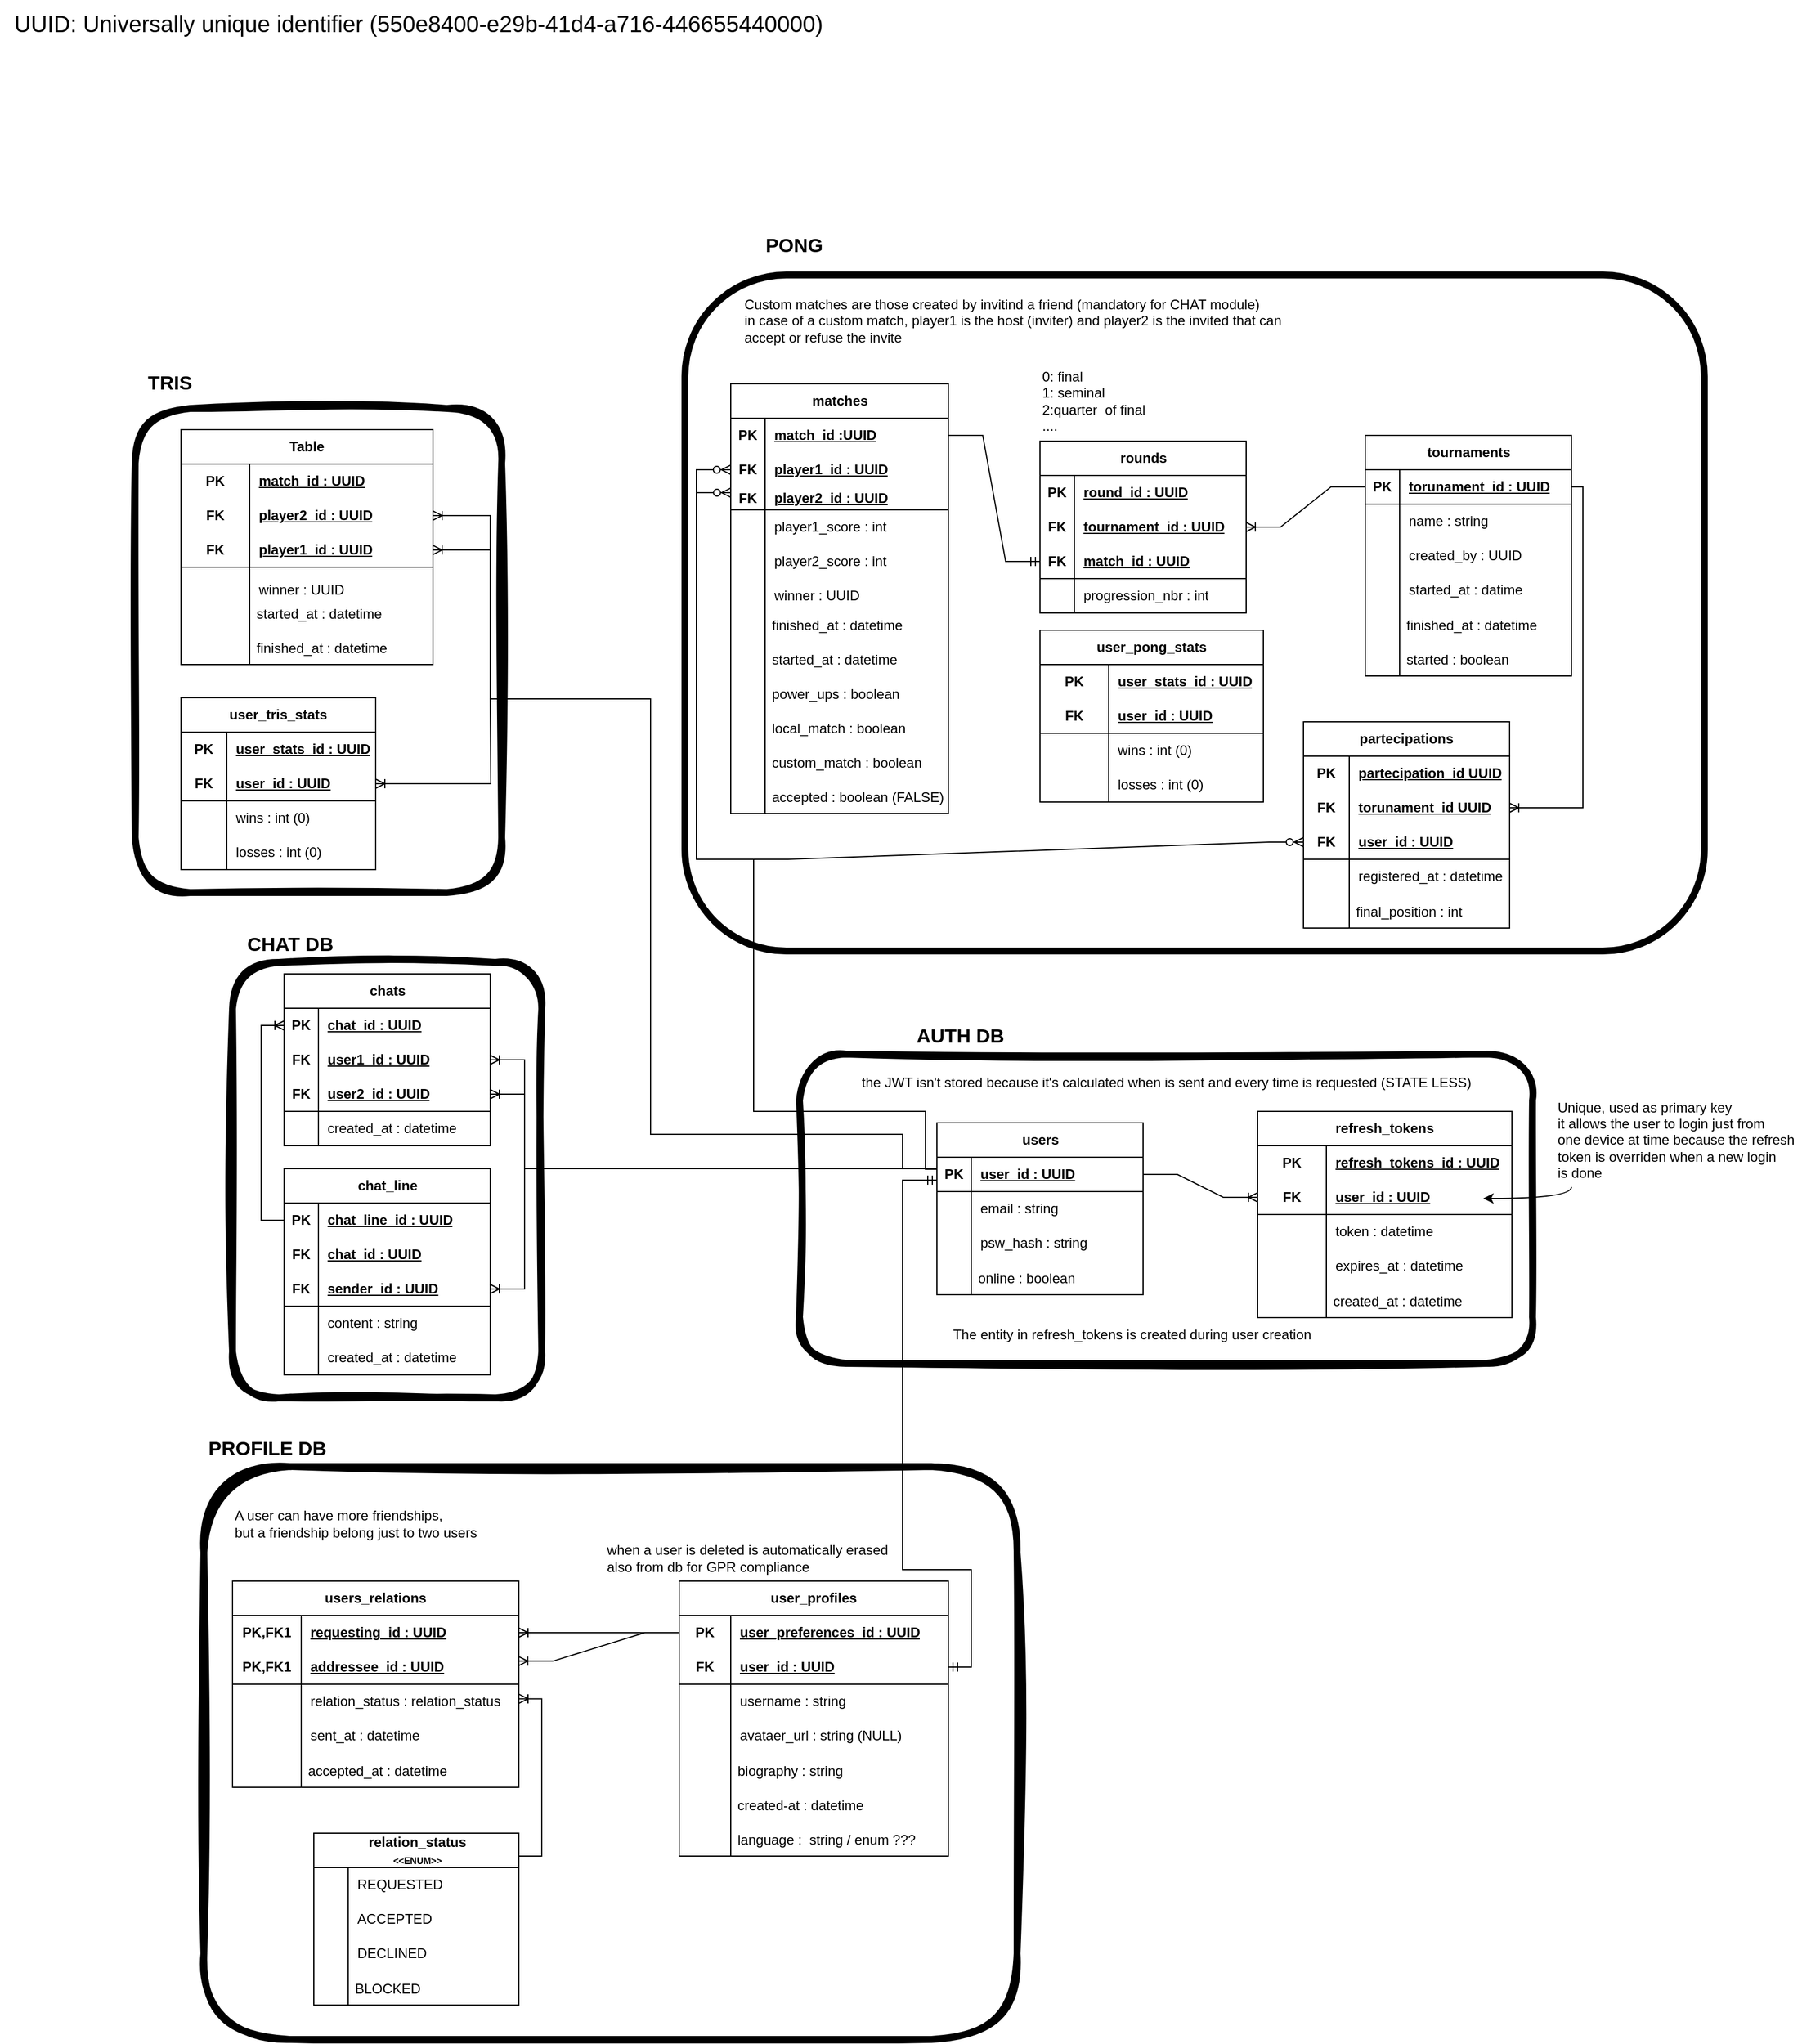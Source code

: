 <mxfile>
    <diagram name="Page-1" id="rNN4AwOxWi-3c5t58apC">
        <mxGraphModel dx="1261" dy="1298" grid="1" gridSize="10" guides="1" tooltips="1" connect="1" arrows="1" fold="1" page="1" pageScale="1" pageWidth="827" pageHeight="1169" math="0" shadow="0">
            <root>
                <mxCell id="0"/>
                <mxCell id="1" parent="0"/>
                <mxCell id="bKWbJ0-E0UQl8z5ehJEL-210" value="" style="rounded=1;whiteSpace=wrap;html=1;strokeWidth=6;fillWeight=4;hachureGap=8;hachureAngle=45;fillColor=none;sketch=1;curveFitting=1;jiggle=2;strokeColor=light-dark(#000000,#D70404);" parent="1" vertex="1">
                    <mxGeometry x="-575" y="-100" width="270" height="380" as="geometry"/>
                </mxCell>
                <mxCell id="wx6jZ7UeDeFFOWRXVseS-285" value="" style="rounded=1;whiteSpace=wrap;html=1;strokeWidth=6;fillWeight=4;hachureGap=8;hachureAngle=45;fillColor=none;sketch=1;curveFitting=1;jiggle=2;strokeColor=light-dark(#000000,#FF9933);" parent="1" vertex="1">
                    <mxGeometry x="-660" y="-583.5" width="320" height="422.5" as="geometry"/>
                </mxCell>
                <mxCell id="wx6jZ7UeDeFFOWRXVseS-230" value="" style="group;" parent="1" vertex="1" connectable="0">
                    <mxGeometry x="-160" y="-650" width="890" height="520" as="geometry"/>
                </mxCell>
                <mxCell id="wx6jZ7UeDeFFOWRXVseS-227" value="" style="rounded=1;whiteSpace=wrap;html=1;strokeWidth=6;fillWeight=4;hachureGap=8;hachureAngle=45;fillColor=none;strokeColor=light-dark(#000000,#FF0080);movable=0;resizable=0;rotatable=0;deletable=0;editable=0;locked=1;connectable=0;" parent="wx6jZ7UeDeFFOWRXVseS-230" vertex="1">
                    <mxGeometry x="-20" y="-50" width="890" height="590" as="geometry"/>
                </mxCell>
                <mxCell id="wx6jZ7UeDeFFOWRXVseS-337" value="Custom matches are those created by invitind a friend (mandatory for CHAT module)&lt;div&gt;in case of a custom match, player1 is the host (inviter) and player2 is the invited that can&lt;/div&gt;&lt;div&gt;accept or refuse the invite&lt;/div&gt;" style="text;html=1;align=left;verticalAlign=middle;resizable=0;points=[];autosize=1;strokeColor=none;fillColor=none;imageHeight=20;" parent="wx6jZ7UeDeFFOWRXVseS-230" vertex="1">
                    <mxGeometry x="30" y="-40" width="490" height="60" as="geometry"/>
                </mxCell>
                <mxCell id="wx6jZ7UeDeFFOWRXVseS-344" value="rounds" style="shape=table;startSize=30;container=1;collapsible=1;childLayout=tableLayout;fixedRows=1;rowLines=0;fontStyle=1;align=center;resizeLast=1;html=1;" parent="wx6jZ7UeDeFFOWRXVseS-230" vertex="1">
                    <mxGeometry x="290" y="95" width="180" height="150" as="geometry"/>
                </mxCell>
                <mxCell id="bKWbJ0-E0UQl8z5ehJEL-44" value="" style="shape=tableRow;horizontal=0;startSize=0;swimlaneHead=0;swimlaneBody=0;fillColor=none;collapsible=0;dropTarget=0;points=[[0,0.5],[1,0.5]];portConstraint=eastwest;top=0;left=0;right=0;bottom=0;" parent="wx6jZ7UeDeFFOWRXVseS-344" vertex="1">
                    <mxGeometry y="30" width="180" height="30" as="geometry"/>
                </mxCell>
                <mxCell id="bKWbJ0-E0UQl8z5ehJEL-45" value="&lt;span style=&quot;font-weight: 700;&quot;&gt;PK&lt;/span&gt;" style="shape=partialRectangle;connectable=0;fillColor=none;top=0;left=0;bottom=0;right=0;fontStyle=0;overflow=hidden;whiteSpace=wrap;html=1;" parent="bKWbJ0-E0UQl8z5ehJEL-44" vertex="1">
                    <mxGeometry width="30" height="30" as="geometry">
                        <mxRectangle width="30" height="30" as="alternateBounds"/>
                    </mxGeometry>
                </mxCell>
                <mxCell id="bKWbJ0-E0UQl8z5ehJEL-46" value="&lt;span style=&quot;font-weight: 700; text-decoration-line: underline;&quot;&gt;round_id : UUID&lt;/span&gt;" style="shape=partialRectangle;connectable=0;fillColor=none;top=0;left=0;bottom=0;right=0;align=left;spacingLeft=6;fontStyle=0;overflow=hidden;whiteSpace=wrap;html=1;" parent="bKWbJ0-E0UQl8z5ehJEL-44" vertex="1">
                    <mxGeometry x="30" width="150" height="30" as="geometry">
                        <mxRectangle width="150" height="30" as="alternateBounds"/>
                    </mxGeometry>
                </mxCell>
                <mxCell id="bKWbJ0-E0UQl8z5ehJEL-47" value="" style="shape=tableRow;horizontal=0;startSize=0;swimlaneHead=0;swimlaneBody=0;fillColor=none;collapsible=0;dropTarget=0;points=[[0,0.5],[1,0.5]];portConstraint=eastwest;top=0;left=0;right=0;bottom=0;" parent="wx6jZ7UeDeFFOWRXVseS-344" vertex="1">
                    <mxGeometry y="60" width="180" height="30" as="geometry"/>
                </mxCell>
                <mxCell id="bKWbJ0-E0UQl8z5ehJEL-48" value="&lt;b&gt;FK&lt;/b&gt;" style="shape=partialRectangle;connectable=0;fillColor=none;top=0;left=0;bottom=0;right=0;fontStyle=0;overflow=hidden;whiteSpace=wrap;html=1;" parent="bKWbJ0-E0UQl8z5ehJEL-47" vertex="1">
                    <mxGeometry width="30" height="30" as="geometry">
                        <mxRectangle width="30" height="30" as="alternateBounds"/>
                    </mxGeometry>
                </mxCell>
                <mxCell id="bKWbJ0-E0UQl8z5ehJEL-49" value="&lt;b&gt;&lt;u&gt;tournament_id : UUID&lt;/u&gt;&lt;/b&gt;" style="shape=partialRectangle;connectable=0;fillColor=none;top=0;left=0;bottom=0;right=0;align=left;spacingLeft=6;fontStyle=0;overflow=hidden;whiteSpace=wrap;html=1;" parent="bKWbJ0-E0UQl8z5ehJEL-47" vertex="1">
                    <mxGeometry x="30" width="150" height="30" as="geometry">
                        <mxRectangle width="150" height="30" as="alternateBounds"/>
                    </mxGeometry>
                </mxCell>
                <mxCell id="wx6jZ7UeDeFFOWRXVseS-345" value="" style="shape=tableRow;horizontal=0;startSize=0;swimlaneHead=0;swimlaneBody=0;fillColor=none;collapsible=0;dropTarget=0;points=[[0,0.5],[1,0.5]];portConstraint=eastwest;top=0;left=0;right=0;bottom=1;" parent="wx6jZ7UeDeFFOWRXVseS-344" vertex="1">
                    <mxGeometry y="90" width="180" height="30" as="geometry"/>
                </mxCell>
                <mxCell id="wx6jZ7UeDeFFOWRXVseS-346" value="FK" style="shape=partialRectangle;connectable=0;fillColor=none;top=0;left=0;bottom=0;right=0;fontStyle=1;overflow=hidden;whiteSpace=wrap;html=1;" parent="wx6jZ7UeDeFFOWRXVseS-345" vertex="1">
                    <mxGeometry width="30" height="30" as="geometry">
                        <mxRectangle width="30" height="30" as="alternateBounds"/>
                    </mxGeometry>
                </mxCell>
                <mxCell id="wx6jZ7UeDeFFOWRXVseS-347" value="match_id : UUID" style="shape=partialRectangle;connectable=0;fillColor=none;top=0;left=0;bottom=0;right=0;align=left;spacingLeft=6;fontStyle=5;overflow=hidden;whiteSpace=wrap;html=1;" parent="wx6jZ7UeDeFFOWRXVseS-345" vertex="1">
                    <mxGeometry x="30" width="150" height="30" as="geometry">
                        <mxRectangle width="150" height="30" as="alternateBounds"/>
                    </mxGeometry>
                </mxCell>
                <mxCell id="wx6jZ7UeDeFFOWRXVseS-354" value="" style="shape=tableRow;horizontal=0;startSize=0;swimlaneHead=0;swimlaneBody=0;fillColor=none;collapsible=0;dropTarget=0;points=[[0,0.5],[1,0.5]];portConstraint=eastwest;top=0;left=0;right=0;bottom=0;" parent="wx6jZ7UeDeFFOWRXVseS-344" vertex="1">
                    <mxGeometry y="120" width="180" height="30" as="geometry"/>
                </mxCell>
                <mxCell id="wx6jZ7UeDeFFOWRXVseS-355" value="" style="shape=partialRectangle;connectable=0;fillColor=none;top=0;left=0;bottom=0;right=0;editable=1;overflow=hidden;whiteSpace=wrap;html=1;" parent="wx6jZ7UeDeFFOWRXVseS-354" vertex="1">
                    <mxGeometry width="30" height="30" as="geometry">
                        <mxRectangle width="30" height="30" as="alternateBounds"/>
                    </mxGeometry>
                </mxCell>
                <mxCell id="wx6jZ7UeDeFFOWRXVseS-356" value="progression_nbr : int" style="shape=partialRectangle;connectable=0;fillColor=none;top=0;left=0;bottom=0;right=0;align=left;spacingLeft=6;overflow=hidden;whiteSpace=wrap;html=1;" parent="wx6jZ7UeDeFFOWRXVseS-354" vertex="1">
                    <mxGeometry x="30" width="150" height="30" as="geometry">
                        <mxRectangle width="150" height="30" as="alternateBounds"/>
                    </mxGeometry>
                </mxCell>
                <mxCell id="wx6jZ7UeDeFFOWRXVseS-357" value="0: final&lt;div&gt;1: seminal&lt;/div&gt;&lt;div&gt;2:quarter&amp;nbsp; of final&lt;/div&gt;&lt;div style=&quot;&quot;&gt;....&lt;/div&gt;" style="text;html=1;align=left;verticalAlign=middle;resizable=0;points=[];autosize=1;strokeColor=none;fillColor=none;" parent="wx6jZ7UeDeFFOWRXVseS-230" vertex="1">
                    <mxGeometry x="290" y="25" width="110" height="70" as="geometry"/>
                </mxCell>
                <mxCell id="wx6jZ7UeDeFFOWRXVseS-229" value="" style="group" parent="wx6jZ7UeDeFFOWRXVseS-230" vertex="1" connectable="0">
                    <mxGeometry x="574" y="90" width="180" height="210" as="geometry"/>
                </mxCell>
                <mxCell id="wx6jZ7UeDeFFOWRXVseS-181" value="tournaments" style="shape=table;startSize=30;container=1;collapsible=1;childLayout=tableLayout;fixedRows=1;rowLines=0;fontStyle=1;align=center;resizeLast=1;html=1;" parent="wx6jZ7UeDeFFOWRXVseS-229" vertex="1">
                    <mxGeometry width="180" height="210" as="geometry"/>
                </mxCell>
                <mxCell id="wx6jZ7UeDeFFOWRXVseS-182" value="" style="shape=tableRow;horizontal=0;startSize=0;swimlaneHead=0;swimlaneBody=0;fillColor=none;collapsible=0;dropTarget=0;points=[[0,0.5],[1,0.5]];portConstraint=eastwest;top=0;left=0;right=0;bottom=1;" parent="wx6jZ7UeDeFFOWRXVseS-181" vertex="1">
                    <mxGeometry y="30" width="180" height="30" as="geometry"/>
                </mxCell>
                <mxCell id="wx6jZ7UeDeFFOWRXVseS-183" value="PK" style="shape=partialRectangle;connectable=0;fillColor=none;top=0;left=0;bottom=0;right=0;fontStyle=1;overflow=hidden;whiteSpace=wrap;html=1;" parent="wx6jZ7UeDeFFOWRXVseS-182" vertex="1">
                    <mxGeometry width="30" height="30" as="geometry">
                        <mxRectangle width="30" height="30" as="alternateBounds"/>
                    </mxGeometry>
                </mxCell>
                <mxCell id="wx6jZ7UeDeFFOWRXVseS-184" value="torunament_id : UUID" style="shape=partialRectangle;connectable=0;fillColor=none;top=0;left=0;bottom=0;right=0;align=left;spacingLeft=6;fontStyle=5;overflow=hidden;whiteSpace=wrap;html=1;" parent="wx6jZ7UeDeFFOWRXVseS-182" vertex="1">
                    <mxGeometry x="30" width="150" height="30" as="geometry">
                        <mxRectangle width="150" height="30" as="alternateBounds"/>
                    </mxGeometry>
                </mxCell>
                <mxCell id="wx6jZ7UeDeFFOWRXVseS-185" value="" style="shape=tableRow;horizontal=0;startSize=0;swimlaneHead=0;swimlaneBody=0;fillColor=none;collapsible=0;dropTarget=0;points=[[0,0.5],[1,0.5]];portConstraint=eastwest;top=0;left=0;right=0;bottom=0;" parent="wx6jZ7UeDeFFOWRXVseS-181" vertex="1">
                    <mxGeometry y="60" width="180" height="30" as="geometry"/>
                </mxCell>
                <mxCell id="wx6jZ7UeDeFFOWRXVseS-186" value="" style="shape=partialRectangle;connectable=0;fillColor=none;top=0;left=0;bottom=0;right=0;editable=1;overflow=hidden;whiteSpace=wrap;html=1;" parent="wx6jZ7UeDeFFOWRXVseS-185" vertex="1">
                    <mxGeometry width="30" height="30" as="geometry">
                        <mxRectangle width="30" height="30" as="alternateBounds"/>
                    </mxGeometry>
                </mxCell>
                <mxCell id="wx6jZ7UeDeFFOWRXVseS-187" value="name : string" style="shape=partialRectangle;connectable=0;fillColor=none;top=0;left=0;bottom=0;right=0;align=left;spacingLeft=6;overflow=hidden;whiteSpace=wrap;html=1;" parent="wx6jZ7UeDeFFOWRXVseS-185" vertex="1">
                    <mxGeometry x="30" width="150" height="30" as="geometry">
                        <mxRectangle width="150" height="30" as="alternateBounds"/>
                    </mxGeometry>
                </mxCell>
                <mxCell id="wx6jZ7UeDeFFOWRXVseS-188" value="" style="shape=tableRow;horizontal=0;startSize=0;swimlaneHead=0;swimlaneBody=0;fillColor=none;collapsible=0;dropTarget=0;points=[[0,0.5],[1,0.5]];portConstraint=eastwest;top=0;left=0;right=0;bottom=0;" parent="wx6jZ7UeDeFFOWRXVseS-181" vertex="1">
                    <mxGeometry y="90" width="180" height="30" as="geometry"/>
                </mxCell>
                <mxCell id="wx6jZ7UeDeFFOWRXVseS-189" value="" style="shape=partialRectangle;connectable=0;fillColor=none;top=0;left=0;bottom=0;right=0;editable=1;overflow=hidden;whiteSpace=wrap;html=1;" parent="wx6jZ7UeDeFFOWRXVseS-188" vertex="1">
                    <mxGeometry width="30" height="30" as="geometry">
                        <mxRectangle width="30" height="30" as="alternateBounds"/>
                    </mxGeometry>
                </mxCell>
                <mxCell id="wx6jZ7UeDeFFOWRXVseS-190" value="created_by : UUID" style="shape=partialRectangle;connectable=0;fillColor=none;top=0;left=0;bottom=0;right=0;align=left;spacingLeft=6;overflow=hidden;whiteSpace=wrap;html=1;" parent="wx6jZ7UeDeFFOWRXVseS-188" vertex="1">
                    <mxGeometry x="30" width="150" height="30" as="geometry">
                        <mxRectangle width="150" height="30" as="alternateBounds"/>
                    </mxGeometry>
                </mxCell>
                <mxCell id="wx6jZ7UeDeFFOWRXVseS-191" value="" style="shape=tableRow;horizontal=0;startSize=0;swimlaneHead=0;swimlaneBody=0;fillColor=none;collapsible=0;dropTarget=0;points=[[0,0.5],[1,0.5]];portConstraint=eastwest;top=0;left=0;right=0;bottom=0;" parent="wx6jZ7UeDeFFOWRXVseS-181" vertex="1">
                    <mxGeometry y="120" width="180" height="30" as="geometry"/>
                </mxCell>
                <mxCell id="wx6jZ7UeDeFFOWRXVseS-192" value="" style="shape=partialRectangle;connectable=0;fillColor=none;top=0;left=0;bottom=0;right=0;editable=1;overflow=hidden;whiteSpace=wrap;html=1;" parent="wx6jZ7UeDeFFOWRXVseS-191" vertex="1">
                    <mxGeometry width="30" height="30" as="geometry">
                        <mxRectangle width="30" height="30" as="alternateBounds"/>
                    </mxGeometry>
                </mxCell>
                <mxCell id="wx6jZ7UeDeFFOWRXVseS-193" value="started_at : datime" style="shape=partialRectangle;connectable=0;fillColor=none;top=0;left=0;bottom=0;right=0;align=left;spacingLeft=6;overflow=hidden;whiteSpace=wrap;html=1;" parent="wx6jZ7UeDeFFOWRXVseS-191" vertex="1">
                    <mxGeometry x="30" width="150" height="30" as="geometry">
                        <mxRectangle width="150" height="30" as="alternateBounds"/>
                    </mxGeometry>
                </mxCell>
                <mxCell id="wx6jZ7UeDeFFOWRXVseS-194" value="finished_at : datetime" style="shape=partialRectangle;fillColor=none;align=left;verticalAlign=middle;strokeColor=none;spacingLeft=34;rotatable=0;points=[[0,0.5],[1,0.5]];portConstraint=eastwest;dropTarget=0;" parent="wx6jZ7UeDeFFOWRXVseS-229" vertex="1">
                    <mxGeometry y="150" width="90" height="30" as="geometry"/>
                </mxCell>
                <mxCell id="wx6jZ7UeDeFFOWRXVseS-195" value="" style="shape=partialRectangle;top=0;left=0;bottom=0;fillColor=none;stokeWidth=1;align=left;verticalAlign=middle;spacingLeft=4;spacingRight=4;overflow=hidden;rotatable=0;points=[];portConstraint=eastwest;part=1;" parent="wx6jZ7UeDeFFOWRXVseS-194" vertex="1" connectable="0">
                    <mxGeometry width="30" height="30" as="geometry"/>
                </mxCell>
                <mxCell id="wx6jZ7UeDeFFOWRXVseS-361" value="started : boolean" style="shape=partialRectangle;fillColor=none;align=left;verticalAlign=middle;strokeColor=none;spacingLeft=34;rotatable=0;points=[[0,0.5],[1,0.5]];portConstraint=eastwest;dropTarget=0;" parent="wx6jZ7UeDeFFOWRXVseS-230" vertex="1">
                    <mxGeometry x="574" y="270" width="90" height="30" as="geometry"/>
                </mxCell>
                <mxCell id="wx6jZ7UeDeFFOWRXVseS-362" value="" style="shape=partialRectangle;top=0;left=0;bottom=0;fillColor=none;stokeWidth=1;align=left;verticalAlign=middle;spacingLeft=4;spacingRight=4;overflow=hidden;rotatable=0;points=[];portConstraint=eastwest;part=1;" parent="wx6jZ7UeDeFFOWRXVseS-361" vertex="1" connectable="0">
                    <mxGeometry width="30" height="30" as="geometry"/>
                </mxCell>
                <mxCell id="wx6jZ7UeDeFFOWRXVseS-196" value="user_pong_stats" style="shape=table;startSize=30;container=1;collapsible=1;childLayout=tableLayout;fixedRows=1;rowLines=0;fontStyle=1;align=center;resizeLast=1;html=1;whiteSpace=wrap;" parent="wx6jZ7UeDeFFOWRXVseS-230" vertex="1">
                    <mxGeometry x="290" y="260" width="195" height="150" as="geometry"/>
                </mxCell>
                <mxCell id="wx6jZ7UeDeFFOWRXVseS-197" value="" style="shape=tableRow;horizontal=0;startSize=0;swimlaneHead=0;swimlaneBody=0;fillColor=none;collapsible=0;dropTarget=0;points=[[0,0.5],[1,0.5]];portConstraint=eastwest;top=0;left=0;right=0;bottom=0;html=1;" parent="wx6jZ7UeDeFFOWRXVseS-196" vertex="1">
                    <mxGeometry y="30" width="195" height="30" as="geometry"/>
                </mxCell>
                <mxCell id="wx6jZ7UeDeFFOWRXVseS-198" value="PK" style="shape=partialRectangle;connectable=0;fillColor=none;top=0;left=0;bottom=0;right=0;fontStyle=1;overflow=hidden;html=1;whiteSpace=wrap;" parent="wx6jZ7UeDeFFOWRXVseS-197" vertex="1">
                    <mxGeometry width="60" height="30" as="geometry">
                        <mxRectangle width="60" height="30" as="alternateBounds"/>
                    </mxGeometry>
                </mxCell>
                <mxCell id="wx6jZ7UeDeFFOWRXVseS-199" value="user_stats_id : UUID" style="shape=partialRectangle;connectable=0;fillColor=none;top=0;left=0;bottom=0;right=0;align=left;spacingLeft=6;fontStyle=5;overflow=hidden;html=1;whiteSpace=wrap;" parent="wx6jZ7UeDeFFOWRXVseS-197" vertex="1">
                    <mxGeometry x="60" width="135" height="30" as="geometry">
                        <mxRectangle width="135" height="30" as="alternateBounds"/>
                    </mxGeometry>
                </mxCell>
                <mxCell id="wx6jZ7UeDeFFOWRXVseS-200" value="" style="shape=tableRow;horizontal=0;startSize=0;swimlaneHead=0;swimlaneBody=0;fillColor=none;collapsible=0;dropTarget=0;points=[[0,0.5],[1,0.5]];portConstraint=eastwest;top=0;left=0;right=0;bottom=1;html=1;" parent="wx6jZ7UeDeFFOWRXVseS-196" vertex="1">
                    <mxGeometry y="60" width="195" height="30" as="geometry"/>
                </mxCell>
                <mxCell id="wx6jZ7UeDeFFOWRXVseS-201" value="FK" style="shape=partialRectangle;connectable=0;fillColor=none;top=0;left=0;bottom=0;right=0;fontStyle=1;overflow=hidden;html=1;whiteSpace=wrap;" parent="wx6jZ7UeDeFFOWRXVseS-200" vertex="1">
                    <mxGeometry width="60" height="30" as="geometry">
                        <mxRectangle width="60" height="30" as="alternateBounds"/>
                    </mxGeometry>
                </mxCell>
                <mxCell id="wx6jZ7UeDeFFOWRXVseS-202" value="user_id : UUID" style="shape=partialRectangle;connectable=0;fillColor=none;top=0;left=0;bottom=0;right=0;align=left;spacingLeft=6;fontStyle=5;overflow=hidden;html=1;whiteSpace=wrap;" parent="wx6jZ7UeDeFFOWRXVseS-200" vertex="1">
                    <mxGeometry x="60" width="135" height="30" as="geometry">
                        <mxRectangle width="135" height="30" as="alternateBounds"/>
                    </mxGeometry>
                </mxCell>
                <mxCell id="wx6jZ7UeDeFFOWRXVseS-203" value="" style="shape=tableRow;horizontal=0;startSize=0;swimlaneHead=0;swimlaneBody=0;fillColor=none;collapsible=0;dropTarget=0;points=[[0,0.5],[1,0.5]];portConstraint=eastwest;top=0;left=0;right=0;bottom=0;html=1;" parent="wx6jZ7UeDeFFOWRXVseS-196" vertex="1">
                    <mxGeometry y="90" width="195" height="30" as="geometry"/>
                </mxCell>
                <mxCell id="wx6jZ7UeDeFFOWRXVseS-204" value="" style="shape=partialRectangle;connectable=0;fillColor=none;top=0;left=0;bottom=0;right=0;editable=1;overflow=hidden;html=1;whiteSpace=wrap;" parent="wx6jZ7UeDeFFOWRXVseS-203" vertex="1">
                    <mxGeometry width="60" height="30" as="geometry">
                        <mxRectangle width="60" height="30" as="alternateBounds"/>
                    </mxGeometry>
                </mxCell>
                <mxCell id="wx6jZ7UeDeFFOWRXVseS-205" value="wins : int (0)" style="shape=partialRectangle;connectable=0;fillColor=none;top=0;left=0;bottom=0;right=0;align=left;spacingLeft=6;overflow=hidden;html=1;whiteSpace=wrap;" parent="wx6jZ7UeDeFFOWRXVseS-203" vertex="1">
                    <mxGeometry x="60" width="135" height="30" as="geometry">
                        <mxRectangle width="135" height="30" as="alternateBounds"/>
                    </mxGeometry>
                </mxCell>
                <mxCell id="wx6jZ7UeDeFFOWRXVseS-206" value="" style="shape=tableRow;horizontal=0;startSize=0;swimlaneHead=0;swimlaneBody=0;fillColor=none;collapsible=0;dropTarget=0;points=[[0,0.5],[1,0.5]];portConstraint=eastwest;top=0;left=0;right=0;bottom=0;html=1;" parent="wx6jZ7UeDeFFOWRXVseS-196" vertex="1">
                    <mxGeometry y="120" width="195" height="30" as="geometry"/>
                </mxCell>
                <mxCell id="wx6jZ7UeDeFFOWRXVseS-207" value="" style="shape=partialRectangle;connectable=0;fillColor=none;top=0;left=0;bottom=0;right=0;editable=1;overflow=hidden;html=1;whiteSpace=wrap;" parent="wx6jZ7UeDeFFOWRXVseS-206" vertex="1">
                    <mxGeometry width="60" height="30" as="geometry">
                        <mxRectangle width="60" height="30" as="alternateBounds"/>
                    </mxGeometry>
                </mxCell>
                <mxCell id="wx6jZ7UeDeFFOWRXVseS-208" value="losses : int (0)" style="shape=partialRectangle;connectable=0;fillColor=none;top=0;left=0;bottom=0;right=0;align=left;spacingLeft=6;overflow=hidden;html=1;whiteSpace=wrap;" parent="wx6jZ7UeDeFFOWRXVseS-206" vertex="1">
                    <mxGeometry x="60" width="135" height="30" as="geometry">
                        <mxRectangle width="135" height="30" as="alternateBounds"/>
                    </mxGeometry>
                </mxCell>
                <mxCell id="wx6jZ7UeDeFFOWRXVseS-231" value="" style="group" parent="wx6jZ7UeDeFFOWRXVseS-230" vertex="1" connectable="0">
                    <mxGeometry x="20" y="240" width="90" height="60" as="geometry"/>
                </mxCell>
                <mxCell id="wx6jZ7UeDeFFOWRXVseS-149" value="started_at : datetime" style="shape=partialRectangle;fillColor=none;align=left;verticalAlign=middle;strokeColor=none;spacingLeft=34;rotatable=0;points=[[0,0.5],[1,0.5]];portConstraint=eastwest;dropTarget=0;" parent="wx6jZ7UeDeFFOWRXVseS-231" vertex="1">
                    <mxGeometry y="30" width="90" height="30" as="geometry"/>
                </mxCell>
                <mxCell id="wx6jZ7UeDeFFOWRXVseS-150" value="" style="shape=partialRectangle;top=0;left=0;bottom=0;fillColor=none;stokeWidth=1;align=left;verticalAlign=middle;spacingLeft=4;spacingRight=4;overflow=hidden;rotatable=0;points=[];portConstraint=eastwest;part=1;" parent="wx6jZ7UeDeFFOWRXVseS-149" vertex="1" connectable="0">
                    <mxGeometry width="30" height="30" as="geometry"/>
                </mxCell>
                <mxCell id="wx6jZ7UeDeFFOWRXVseS-151" value="finished_at : datetime" style="shape=partialRectangle;fillColor=none;align=left;verticalAlign=middle;strokeColor=none;spacingLeft=34;rotatable=0;points=[[0,0.5],[1,0.5]];portConstraint=eastwest;dropTarget=0;" parent="wx6jZ7UeDeFFOWRXVseS-231" vertex="1">
                    <mxGeometry width="90" height="30" as="geometry"/>
                </mxCell>
                <mxCell id="wx6jZ7UeDeFFOWRXVseS-152" value="" style="shape=partialRectangle;top=0;left=0;bottom=0;fillColor=none;stokeWidth=1;align=left;verticalAlign=middle;spacingLeft=4;spacingRight=4;overflow=hidden;rotatable=0;points=[];portConstraint=eastwest;part=1;" parent="wx6jZ7UeDeFFOWRXVseS-151" vertex="1" connectable="0">
                    <mxGeometry width="30" height="30" as="geometry"/>
                </mxCell>
                <mxCell id="bKWbJ0-E0UQl8z5ehJEL-1" value="matches" style="shape=table;startSize=30;container=1;collapsible=1;childLayout=tableLayout;fixedRows=1;rowLines=0;fontStyle=1;align=center;resizeLast=1;html=1;" parent="wx6jZ7UeDeFFOWRXVseS-230" vertex="1">
                    <mxGeometry x="20" y="45" width="190" height="375" as="geometry"/>
                </mxCell>
                <mxCell id="bKWbJ0-E0UQl8z5ehJEL-20" value="" style="shape=tableRow;horizontal=0;startSize=0;swimlaneHead=0;swimlaneBody=0;fillColor=none;collapsible=0;dropTarget=0;points=[[0,0.5],[1,0.5]];portConstraint=eastwest;top=0;left=0;right=0;bottom=0;" parent="bKWbJ0-E0UQl8z5ehJEL-1" vertex="1">
                    <mxGeometry y="30" width="190" height="30" as="geometry"/>
                </mxCell>
                <mxCell id="bKWbJ0-E0UQl8z5ehJEL-21" value="&lt;span style=&quot;font-weight: 700;&quot;&gt;PK&lt;/span&gt;" style="shape=partialRectangle;connectable=0;fillColor=none;top=0;left=0;bottom=0;right=0;fontStyle=0;overflow=hidden;whiteSpace=wrap;html=1;" parent="bKWbJ0-E0UQl8z5ehJEL-20" vertex="1">
                    <mxGeometry width="30" height="30" as="geometry">
                        <mxRectangle width="30" height="30" as="alternateBounds"/>
                    </mxGeometry>
                </mxCell>
                <mxCell id="bKWbJ0-E0UQl8z5ehJEL-22" value="&lt;span style=&quot;font-weight: 700; text-decoration-line: underline;&quot;&gt;match_id :UUID&lt;/span&gt;" style="shape=partialRectangle;connectable=0;fillColor=none;top=0;left=0;bottom=0;right=0;align=left;spacingLeft=6;fontStyle=0;overflow=hidden;whiteSpace=wrap;html=1;" parent="bKWbJ0-E0UQl8z5ehJEL-20" vertex="1">
                    <mxGeometry x="30" width="160" height="30" as="geometry">
                        <mxRectangle width="160" height="30" as="alternateBounds"/>
                    </mxGeometry>
                </mxCell>
                <mxCell id="bKWbJ0-E0UQl8z5ehJEL-23" value="" style="shape=tableRow;horizontal=0;startSize=0;swimlaneHead=0;swimlaneBody=0;fillColor=none;collapsible=0;dropTarget=0;points=[[0,0.5],[1,0.5]];portConstraint=eastwest;top=0;left=0;right=0;bottom=0;" parent="bKWbJ0-E0UQl8z5ehJEL-1" vertex="1">
                    <mxGeometry y="60" width="190" height="30" as="geometry"/>
                </mxCell>
                <mxCell id="bKWbJ0-E0UQl8z5ehJEL-24" value="&lt;b&gt;FK&lt;/b&gt;" style="shape=partialRectangle;connectable=0;fillColor=none;top=0;left=0;bottom=0;right=0;fontStyle=0;overflow=hidden;whiteSpace=wrap;html=1;" parent="bKWbJ0-E0UQl8z5ehJEL-23" vertex="1">
                    <mxGeometry width="30" height="30" as="geometry">
                        <mxRectangle width="30" height="30" as="alternateBounds"/>
                    </mxGeometry>
                </mxCell>
                <mxCell id="bKWbJ0-E0UQl8z5ehJEL-25" value="&lt;b&gt;&lt;u&gt;player1_id :&amp;nbsp;UUID&lt;/u&gt;&lt;/b&gt;" style="shape=partialRectangle;connectable=0;fillColor=none;top=0;left=0;bottom=0;right=0;align=left;spacingLeft=6;fontStyle=0;overflow=hidden;whiteSpace=wrap;html=1;" parent="bKWbJ0-E0UQl8z5ehJEL-23" vertex="1">
                    <mxGeometry x="30" width="160" height="30" as="geometry">
                        <mxRectangle width="160" height="30" as="alternateBounds"/>
                    </mxGeometry>
                </mxCell>
                <mxCell id="bKWbJ0-E0UQl8z5ehJEL-2" value="" style="shape=tableRow;horizontal=0;startSize=0;swimlaneHead=0;swimlaneBody=0;fillColor=none;collapsible=0;dropTarget=0;points=[[0,0.5],[1,0.5]];portConstraint=eastwest;top=0;left=0;right=0;bottom=1;" parent="bKWbJ0-E0UQl8z5ehJEL-1" vertex="1">
                    <mxGeometry y="90" width="190" height="20" as="geometry"/>
                </mxCell>
                <mxCell id="bKWbJ0-E0UQl8z5ehJEL-3" value="FK" style="shape=partialRectangle;connectable=0;fillColor=none;top=0;left=0;bottom=0;right=0;fontStyle=1;overflow=hidden;whiteSpace=wrap;html=1;" parent="bKWbJ0-E0UQl8z5ehJEL-2" vertex="1">
                    <mxGeometry width="30" height="20" as="geometry">
                        <mxRectangle width="30" height="20" as="alternateBounds"/>
                    </mxGeometry>
                </mxCell>
                <mxCell id="bKWbJ0-E0UQl8z5ehJEL-4" value="player2_id :&amp;nbsp;UUID" style="shape=partialRectangle;connectable=0;fillColor=none;top=0;left=0;bottom=0;right=0;align=left;spacingLeft=6;fontStyle=5;overflow=hidden;whiteSpace=wrap;html=1;" parent="bKWbJ0-E0UQl8z5ehJEL-2" vertex="1">
                    <mxGeometry x="30" width="160" height="20" as="geometry">
                        <mxRectangle width="160" height="20" as="alternateBounds"/>
                    </mxGeometry>
                </mxCell>
                <mxCell id="bKWbJ0-E0UQl8z5ehJEL-5" value="" style="shape=tableRow;horizontal=0;startSize=0;swimlaneHead=0;swimlaneBody=0;fillColor=none;collapsible=0;dropTarget=0;points=[[0,0.5],[1,0.5]];portConstraint=eastwest;top=0;left=0;right=0;bottom=0;" parent="bKWbJ0-E0UQl8z5ehJEL-1" vertex="1">
                    <mxGeometry y="110" width="190" height="30" as="geometry"/>
                </mxCell>
                <mxCell id="bKWbJ0-E0UQl8z5ehJEL-6" value="" style="shape=partialRectangle;connectable=0;fillColor=none;top=0;left=0;bottom=0;right=0;editable=1;overflow=hidden;whiteSpace=wrap;html=1;" parent="bKWbJ0-E0UQl8z5ehJEL-5" vertex="1">
                    <mxGeometry width="30" height="30" as="geometry">
                        <mxRectangle width="30" height="30" as="alternateBounds"/>
                    </mxGeometry>
                </mxCell>
                <mxCell id="bKWbJ0-E0UQl8z5ehJEL-7" value="player1_score : int" style="shape=partialRectangle;connectable=0;fillColor=none;top=0;left=0;bottom=0;right=0;align=left;spacingLeft=6;overflow=hidden;whiteSpace=wrap;html=1;" parent="bKWbJ0-E0UQl8z5ehJEL-5" vertex="1">
                    <mxGeometry x="30" width="160" height="30" as="geometry">
                        <mxRectangle width="160" height="30" as="alternateBounds"/>
                    </mxGeometry>
                </mxCell>
                <mxCell id="bKWbJ0-E0UQl8z5ehJEL-8" value="" style="shape=tableRow;horizontal=0;startSize=0;swimlaneHead=0;swimlaneBody=0;fillColor=none;collapsible=0;dropTarget=0;points=[[0,0.5],[1,0.5]];portConstraint=eastwest;top=0;left=0;right=0;bottom=0;" parent="bKWbJ0-E0UQl8z5ehJEL-1" vertex="1">
                    <mxGeometry y="140" width="190" height="30" as="geometry"/>
                </mxCell>
                <mxCell id="bKWbJ0-E0UQl8z5ehJEL-9" value="" style="shape=partialRectangle;connectable=0;fillColor=none;top=0;left=0;bottom=0;right=0;editable=1;overflow=hidden;whiteSpace=wrap;html=1;" parent="bKWbJ0-E0UQl8z5ehJEL-8" vertex="1">
                    <mxGeometry width="30" height="30" as="geometry">
                        <mxRectangle width="30" height="30" as="alternateBounds"/>
                    </mxGeometry>
                </mxCell>
                <mxCell id="bKWbJ0-E0UQl8z5ehJEL-10" value="player2_score : int" style="shape=partialRectangle;connectable=0;fillColor=none;top=0;left=0;bottom=0;right=0;align=left;spacingLeft=6;overflow=hidden;whiteSpace=wrap;html=1;" parent="bKWbJ0-E0UQl8z5ehJEL-8" vertex="1">
                    <mxGeometry x="30" width="160" height="30" as="geometry">
                        <mxRectangle width="160" height="30" as="alternateBounds"/>
                    </mxGeometry>
                </mxCell>
                <mxCell id="bKWbJ0-E0UQl8z5ehJEL-11" value="" style="shape=tableRow;horizontal=0;startSize=0;swimlaneHead=0;swimlaneBody=0;fillColor=none;collapsible=0;dropTarget=0;points=[[0,0.5],[1,0.5]];portConstraint=eastwest;top=0;left=0;right=0;bottom=0;" parent="bKWbJ0-E0UQl8z5ehJEL-1" vertex="1">
                    <mxGeometry y="170" width="190" height="30" as="geometry"/>
                </mxCell>
                <mxCell id="bKWbJ0-E0UQl8z5ehJEL-12" value="" style="shape=partialRectangle;connectable=0;fillColor=none;top=0;left=0;bottom=0;right=0;editable=1;overflow=hidden;whiteSpace=wrap;html=1;" parent="bKWbJ0-E0UQl8z5ehJEL-11" vertex="1">
                    <mxGeometry width="30" height="30" as="geometry">
                        <mxRectangle width="30" height="30" as="alternateBounds"/>
                    </mxGeometry>
                </mxCell>
                <mxCell id="bKWbJ0-E0UQl8z5ehJEL-13" value="winner : UUID" style="shape=partialRectangle;connectable=0;fillColor=none;top=0;left=0;bottom=0;right=0;align=left;spacingLeft=6;overflow=hidden;whiteSpace=wrap;html=1;" parent="bKWbJ0-E0UQl8z5ehJEL-11" vertex="1">
                    <mxGeometry x="30" width="160" height="30" as="geometry">
                        <mxRectangle width="160" height="30" as="alternateBounds"/>
                    </mxGeometry>
                </mxCell>
                <mxCell id="wx6jZ7UeDeFFOWRXVseS-340" value="power_ups : boolean" style="shape=partialRectangle;fillColor=none;align=left;verticalAlign=middle;strokeColor=none;spacingLeft=34;rotatable=0;points=[[0,0.5],[1,0.5]];portConstraint=eastwest;dropTarget=0;" parent="wx6jZ7UeDeFFOWRXVseS-230" vertex="1">
                    <mxGeometry x="20" y="300" width="90" height="30" as="geometry"/>
                </mxCell>
                <mxCell id="wx6jZ7UeDeFFOWRXVseS-341" value="" style="shape=partialRectangle;top=0;left=0;bottom=0;fillColor=none;stokeWidth=1;align=left;verticalAlign=middle;spacingLeft=4;spacingRight=4;overflow=hidden;rotatable=0;points=[];portConstraint=eastwest;part=1;" parent="wx6jZ7UeDeFFOWRXVseS-340" vertex="1" connectable="0">
                    <mxGeometry width="30" height="30" as="geometry"/>
                </mxCell>
                <mxCell id="wx6jZ7UeDeFFOWRXVseS-342" value="local_match : boolean" style="shape=partialRectangle;fillColor=none;align=left;verticalAlign=middle;strokeColor=none;spacingLeft=34;rotatable=0;points=[[0,0.5],[1,0.5]];portConstraint=eastwest;dropTarget=0;" parent="wx6jZ7UeDeFFOWRXVseS-230" vertex="1">
                    <mxGeometry x="20" y="330" width="90" height="30" as="geometry"/>
                </mxCell>
                <mxCell id="wx6jZ7UeDeFFOWRXVseS-343" value="" style="shape=partialRectangle;top=0;left=0;bottom=0;fillColor=none;stokeWidth=1;align=left;verticalAlign=middle;spacingLeft=4;spacingRight=4;overflow=hidden;rotatable=0;points=[];portConstraint=eastwest;part=1;" parent="wx6jZ7UeDeFFOWRXVseS-342" vertex="1" connectable="0">
                    <mxGeometry width="30" height="30" as="geometry"/>
                </mxCell>
                <mxCell id="wx6jZ7UeDeFFOWRXVseS-330" value="custom_match : boolean" style="shape=partialRectangle;fillColor=none;align=left;verticalAlign=middle;strokeColor=none;spacingLeft=34;rotatable=0;points=[[0,0.5],[1,0.5]];portConstraint=eastwest;dropTarget=0;" parent="wx6jZ7UeDeFFOWRXVseS-230" vertex="1">
                    <mxGeometry x="20" y="360" width="90" height="30" as="geometry"/>
                </mxCell>
                <mxCell id="wx6jZ7UeDeFFOWRXVseS-331" value="" style="shape=partialRectangle;top=0;left=0;bottom=0;fillColor=none;stokeWidth=1;align=left;verticalAlign=middle;spacingLeft=4;spacingRight=4;overflow=hidden;rotatable=0;points=[];portConstraint=eastwest;part=1;" parent="wx6jZ7UeDeFFOWRXVseS-330" vertex="1" connectable="0">
                    <mxGeometry width="30" height="30" as="geometry"/>
                </mxCell>
                <mxCell id="wx6jZ7UeDeFFOWRXVseS-332" value="accepted : boolean (FALSE)" style="shape=partialRectangle;fillColor=none;align=left;verticalAlign=middle;strokeColor=none;spacingLeft=34;rotatable=0;points=[[0,0.5],[1,0.5]];portConstraint=eastwest;dropTarget=0;" parent="wx6jZ7UeDeFFOWRXVseS-230" vertex="1">
                    <mxGeometry x="20" y="390" width="90" height="30" as="geometry"/>
                </mxCell>
                <mxCell id="wx6jZ7UeDeFFOWRXVseS-333" value="" style="shape=partialRectangle;top=0;left=0;bottom=0;fillColor=none;stokeWidth=1;align=left;verticalAlign=middle;spacingLeft=4;spacingRight=4;overflow=hidden;rotatable=0;points=[];portConstraint=eastwest;part=1;" parent="wx6jZ7UeDeFFOWRXVseS-332" vertex="1" connectable="0">
                    <mxGeometry width="30" height="30" as="geometry"/>
                </mxCell>
                <mxCell id="bKWbJ0-E0UQl8z5ehJEL-37" value="" style="fontSize=12;html=1;endArrow=ERzeroToMany;endFill=1;rounded=0;" parent="wx6jZ7UeDeFFOWRXVseS-230" edge="1">
                    <mxGeometry width="100" height="100" relative="1" as="geometry">
                        <mxPoint x="-10" y="140" as="sourcePoint"/>
                        <mxPoint x="20" y="140" as="targetPoint"/>
                    </mxGeometry>
                </mxCell>
                <mxCell id="wx6jZ7UeDeFFOWRXVseS-246" value="partecipations" style="shape=table;startSize=30;container=1;collapsible=1;childLayout=tableLayout;fixedRows=1;rowLines=0;fontStyle=1;align=center;resizeLast=1;html=1;whiteSpace=wrap;" parent="wx6jZ7UeDeFFOWRXVseS-230" vertex="1">
                    <mxGeometry x="520" y="340" width="180" height="180" as="geometry"/>
                </mxCell>
                <mxCell id="wx6jZ7UeDeFFOWRXVseS-247" value="" style="shape=tableRow;horizontal=0;startSize=0;swimlaneHead=0;swimlaneBody=0;fillColor=none;collapsible=0;dropTarget=0;points=[[0,0.5],[1,0.5]];portConstraint=eastwest;top=0;left=0;right=0;bottom=0;html=1;" parent="wx6jZ7UeDeFFOWRXVseS-246" vertex="1">
                    <mxGeometry y="30" width="180" height="30" as="geometry"/>
                </mxCell>
                <mxCell id="wx6jZ7UeDeFFOWRXVseS-248" value="PK" style="shape=partialRectangle;connectable=0;fillColor=none;top=0;left=0;bottom=0;right=0;fontStyle=1;overflow=hidden;html=1;whiteSpace=wrap;" parent="wx6jZ7UeDeFFOWRXVseS-247" vertex="1">
                    <mxGeometry width="40" height="30" as="geometry">
                        <mxRectangle width="40" height="30" as="alternateBounds"/>
                    </mxGeometry>
                </mxCell>
                <mxCell id="wx6jZ7UeDeFFOWRXVseS-249" value="partecipation_id UUID" style="shape=partialRectangle;connectable=0;fillColor=none;top=0;left=0;bottom=0;right=0;align=left;spacingLeft=6;fontStyle=5;overflow=hidden;html=1;whiteSpace=wrap;" parent="wx6jZ7UeDeFFOWRXVseS-247" vertex="1">
                    <mxGeometry x="40" width="140" height="30" as="geometry">
                        <mxRectangle width="140" height="30" as="alternateBounds"/>
                    </mxGeometry>
                </mxCell>
                <mxCell id="wx6jZ7UeDeFFOWRXVseS-262" value="" style="shape=tableRow;horizontal=0;startSize=0;swimlaneHead=0;swimlaneBody=0;fillColor=none;collapsible=0;dropTarget=0;points=[[0,0.5],[1,0.5]];portConstraint=eastwest;top=0;left=0;right=0;bottom=0;" parent="wx6jZ7UeDeFFOWRXVseS-246" vertex="1">
                    <mxGeometry y="60" width="180" height="30" as="geometry"/>
                </mxCell>
                <mxCell id="wx6jZ7UeDeFFOWRXVseS-263" value="&lt;span style=&quot;font-weight: 700;&quot;&gt;FK&lt;/span&gt;" style="shape=partialRectangle;connectable=0;fillColor=none;top=0;left=0;bottom=0;right=0;fontStyle=0;overflow=hidden;whiteSpace=wrap;html=1;" parent="wx6jZ7UeDeFFOWRXVseS-262" vertex="1">
                    <mxGeometry width="40" height="30" as="geometry">
                        <mxRectangle width="40" height="30" as="alternateBounds"/>
                    </mxGeometry>
                </mxCell>
                <mxCell id="wx6jZ7UeDeFFOWRXVseS-264" value="&lt;span style=&quot;font-weight: 700; text-decoration-line: underline;&quot;&gt;torunament_id UUID&lt;/span&gt;" style="shape=partialRectangle;connectable=0;fillColor=none;top=0;left=0;bottom=0;right=0;align=left;spacingLeft=6;fontStyle=0;overflow=hidden;whiteSpace=wrap;html=1;" parent="wx6jZ7UeDeFFOWRXVseS-262" vertex="1">
                    <mxGeometry x="40" width="140" height="30" as="geometry">
                        <mxRectangle width="140" height="30" as="alternateBounds"/>
                    </mxGeometry>
                </mxCell>
                <mxCell id="wx6jZ7UeDeFFOWRXVseS-250" value="" style="shape=tableRow;horizontal=0;startSize=0;swimlaneHead=0;swimlaneBody=0;fillColor=none;collapsible=0;dropTarget=0;points=[[0,0.5],[1,0.5]];portConstraint=eastwest;top=0;left=0;right=0;bottom=1;html=1;" parent="wx6jZ7UeDeFFOWRXVseS-246" vertex="1">
                    <mxGeometry y="90" width="180" height="30" as="geometry"/>
                </mxCell>
                <mxCell id="wx6jZ7UeDeFFOWRXVseS-251" value="FK" style="shape=partialRectangle;connectable=0;fillColor=none;top=0;left=0;bottom=0;right=0;fontStyle=1;overflow=hidden;html=1;whiteSpace=wrap;" parent="wx6jZ7UeDeFFOWRXVseS-250" vertex="1">
                    <mxGeometry width="40" height="30" as="geometry">
                        <mxRectangle width="40" height="30" as="alternateBounds"/>
                    </mxGeometry>
                </mxCell>
                <mxCell id="wx6jZ7UeDeFFOWRXVseS-252" value="user_id : UUID" style="shape=partialRectangle;connectable=0;fillColor=none;top=0;left=0;bottom=0;right=0;align=left;spacingLeft=6;fontStyle=5;overflow=hidden;html=1;whiteSpace=wrap;" parent="wx6jZ7UeDeFFOWRXVseS-250" vertex="1">
                    <mxGeometry x="40" width="140" height="30" as="geometry">
                        <mxRectangle width="140" height="30" as="alternateBounds"/>
                    </mxGeometry>
                </mxCell>
                <mxCell id="wx6jZ7UeDeFFOWRXVseS-253" value="" style="shape=tableRow;horizontal=0;startSize=0;swimlaneHead=0;swimlaneBody=0;fillColor=none;collapsible=0;dropTarget=0;points=[[0,0.5],[1,0.5]];portConstraint=eastwest;top=0;left=0;right=0;bottom=0;html=1;" parent="wx6jZ7UeDeFFOWRXVseS-246" vertex="1">
                    <mxGeometry y="120" width="180" height="30" as="geometry"/>
                </mxCell>
                <mxCell id="wx6jZ7UeDeFFOWRXVseS-254" value="" style="shape=partialRectangle;connectable=0;fillColor=none;top=0;left=0;bottom=0;right=0;editable=1;overflow=hidden;html=1;whiteSpace=wrap;" parent="wx6jZ7UeDeFFOWRXVseS-253" vertex="1">
                    <mxGeometry width="40" height="30" as="geometry">
                        <mxRectangle width="40" height="30" as="alternateBounds"/>
                    </mxGeometry>
                </mxCell>
                <mxCell id="wx6jZ7UeDeFFOWRXVseS-255" value="registered_at : datetime" style="shape=partialRectangle;connectable=0;fillColor=none;top=0;left=0;bottom=0;right=0;align=left;spacingLeft=6;overflow=hidden;html=1;whiteSpace=wrap;" parent="wx6jZ7UeDeFFOWRXVseS-253" vertex="1">
                    <mxGeometry x="40" width="140" height="30" as="geometry">
                        <mxRectangle width="140" height="30" as="alternateBounds"/>
                    </mxGeometry>
                </mxCell>
                <mxCell id="wx6jZ7UeDeFFOWRXVseS-366" value="final_position : int" style="shape=partialRectangle;fillColor=none;align=left;verticalAlign=middle;strokeColor=none;spacingLeft=34;rotatable=0;points=[[0,0.5],[1,0.5]];portConstraint=eastwest;dropTarget=0;" parent="wx6jZ7UeDeFFOWRXVseS-230" vertex="1">
                    <mxGeometry x="530" y="490" width="90" height="30" as="geometry"/>
                </mxCell>
                <mxCell id="wx6jZ7UeDeFFOWRXVseS-367" value="" style="shape=partialRectangle;top=0;left=0;bottom=0;fillColor=none;stokeWidth=1;align=left;verticalAlign=middle;spacingLeft=4;spacingRight=4;overflow=hidden;rotatable=0;points=[];portConstraint=eastwest;part=1;" parent="wx6jZ7UeDeFFOWRXVseS-366" vertex="1" connectable="0">
                    <mxGeometry width="30" height="30" as="geometry"/>
                </mxCell>
                <mxCell id="bKWbJ0-E0UQl8z5ehJEL-50" value="" style="edgeStyle=entityRelationEdgeStyle;fontSize=12;html=1;endArrow=ERzeroToMany;endFill=1;rounded=0;entryX=0;entryY=0.5;entryDx=0;entryDy=0;" parent="wx6jZ7UeDeFFOWRXVseS-230" target="wx6jZ7UeDeFFOWRXVseS-250" edge="1">
                    <mxGeometry width="100" height="100" relative="1" as="geometry">
                        <mxPoint x="40" y="460" as="sourcePoint"/>
                        <mxPoint x="410" y="450" as="targetPoint"/>
                    </mxGeometry>
                </mxCell>
                <mxCell id="bKWbJ0-E0UQl8z5ehJEL-51" value="" style="edgeStyle=orthogonalEdgeStyle;fontSize=12;html=1;endArrow=ERoneToMany;rounded=0;exitX=1;exitY=0.5;exitDx=0;exitDy=0;entryX=1;entryY=0.5;entryDx=0;entryDy=0;" parent="wx6jZ7UeDeFFOWRXVseS-230" source="wx6jZ7UeDeFFOWRXVseS-182" target="wx6jZ7UeDeFFOWRXVseS-262" edge="1">
                    <mxGeometry width="100" height="100" relative="1" as="geometry">
                        <mxPoint x="810" y="400" as="sourcePoint"/>
                        <mxPoint x="910" y="300" as="targetPoint"/>
                    </mxGeometry>
                </mxCell>
                <mxCell id="bKWbJ0-E0UQl8z5ehJEL-52" value="" style="edgeStyle=entityRelationEdgeStyle;fontSize=12;html=1;endArrow=ERoneToMany;rounded=0;entryX=1;entryY=0.5;entryDx=0;entryDy=0;exitX=0;exitY=0.5;exitDx=0;exitDy=0;" parent="wx6jZ7UeDeFFOWRXVseS-230" source="wx6jZ7UeDeFFOWRXVseS-182" target="bKWbJ0-E0UQl8z5ehJEL-47" edge="1">
                    <mxGeometry width="100" height="100" relative="1" as="geometry">
                        <mxPoint x="520" y="220" as="sourcePoint"/>
                        <mxPoint x="620" y="120" as="targetPoint"/>
                    </mxGeometry>
                </mxCell>
                <mxCell id="bKWbJ0-E0UQl8z5ehJEL-55" value="" style="edgeStyle=entityRelationEdgeStyle;fontSize=12;html=1;endArrow=ERmandOne;rounded=0;entryX=0;entryY=0.5;entryDx=0;entryDy=0;exitX=1;exitY=0.5;exitDx=0;exitDy=0;" parent="wx6jZ7UeDeFFOWRXVseS-230" source="bKWbJ0-E0UQl8z5ehJEL-20" target="wx6jZ7UeDeFFOWRXVseS-345" edge="1">
                    <mxGeometry width="100" height="100" relative="1" as="geometry">
                        <mxPoint x="410" y="240" as="sourcePoint"/>
                        <mxPoint x="510" y="140" as="targetPoint"/>
                    </mxGeometry>
                </mxCell>
                <mxCell id="wx6jZ7UeDeFFOWRXVseS-179" value="" style="rounded=1;whiteSpace=wrap;html=1;strokeWidth=6;fillWeight=4;hachureGap=8;hachureAngle=45;fillColor=none;sketch=1;curveFitting=1;jiggle=2;strokeColor=light-dark(#000000,#00FF80);fontStyle=4" parent="1" vertex="1">
                    <mxGeometry x="-600" y="340" width="710" height="500" as="geometry"/>
                </mxCell>
                <mxCell id="wx6jZ7UeDeFFOWRXVseS-104" value="" style="rounded=1;whiteSpace=wrap;html=1;strokeWidth=6;fillWeight=4;hachureGap=8;hachureAngle=45;fillColor=none;sketch=1;curveFitting=1;jiggle=2;strokeColor=light-dark(#000000,#3399FF);" parent="1" vertex="1">
                    <mxGeometry x="-80" y="-20" width="640" height="270" as="geometry"/>
                </mxCell>
                <mxCell id="wx6jZ7UeDeFFOWRXVseS-1" value="users" style="shape=table;startSize=30;container=1;collapsible=1;childLayout=tableLayout;fixedRows=1;rowLines=0;fontStyle=1;align=center;resizeLast=1;html=1;strokeColor=default;" parent="1" vertex="1">
                    <mxGeometry x="40" y="40" width="180" height="150" as="geometry"/>
                </mxCell>
                <mxCell id="wx6jZ7UeDeFFOWRXVseS-2" value="" style="shape=tableRow;horizontal=0;startSize=0;swimlaneHead=0;swimlaneBody=0;fillColor=none;collapsible=0;dropTarget=0;points=[[0,0.5],[1,0.5]];portConstraint=eastwest;top=0;left=0;right=0;bottom=1;" parent="wx6jZ7UeDeFFOWRXVseS-1" vertex="1">
                    <mxGeometry y="30" width="180" height="30" as="geometry"/>
                </mxCell>
                <mxCell id="wx6jZ7UeDeFFOWRXVseS-3" value="PK" style="shape=partialRectangle;connectable=0;fillColor=none;top=0;left=0;bottom=0;right=0;fontStyle=1;overflow=hidden;whiteSpace=wrap;html=1;" parent="wx6jZ7UeDeFFOWRXVseS-2" vertex="1">
                    <mxGeometry width="30" height="30" as="geometry">
                        <mxRectangle width="30" height="30" as="alternateBounds"/>
                    </mxGeometry>
                </mxCell>
                <mxCell id="wx6jZ7UeDeFFOWRXVseS-4" value="user_id : UUID" style="shape=partialRectangle;connectable=0;fillColor=none;top=0;left=0;bottom=0;right=0;align=left;spacingLeft=6;fontStyle=5;overflow=hidden;whiteSpace=wrap;html=1;" parent="wx6jZ7UeDeFFOWRXVseS-2" vertex="1">
                    <mxGeometry x="30" width="150" height="30" as="geometry">
                        <mxRectangle width="150" height="30" as="alternateBounds"/>
                    </mxGeometry>
                </mxCell>
                <mxCell id="wx6jZ7UeDeFFOWRXVseS-5" value="" style="shape=tableRow;horizontal=0;startSize=0;swimlaneHead=0;swimlaneBody=0;fillColor=none;collapsible=0;dropTarget=0;points=[[0,0.5],[1,0.5]];portConstraint=eastwest;top=0;left=0;right=0;bottom=0;" parent="wx6jZ7UeDeFFOWRXVseS-1" vertex="1">
                    <mxGeometry y="60" width="180" height="30" as="geometry"/>
                </mxCell>
                <mxCell id="wx6jZ7UeDeFFOWRXVseS-6" value="" style="shape=partialRectangle;connectable=0;fillColor=none;top=0;left=0;bottom=0;right=0;editable=1;overflow=hidden;whiteSpace=wrap;html=1;" parent="wx6jZ7UeDeFFOWRXVseS-5" vertex="1">
                    <mxGeometry width="30" height="30" as="geometry">
                        <mxRectangle width="30" height="30" as="alternateBounds"/>
                    </mxGeometry>
                </mxCell>
                <mxCell id="wx6jZ7UeDeFFOWRXVseS-7" value="email : string" style="shape=partialRectangle;connectable=0;fillColor=none;top=0;left=0;bottom=0;right=0;align=left;spacingLeft=6;overflow=hidden;whiteSpace=wrap;html=1;" parent="wx6jZ7UeDeFFOWRXVseS-5" vertex="1">
                    <mxGeometry x="30" width="150" height="30" as="geometry">
                        <mxRectangle width="150" height="30" as="alternateBounds"/>
                    </mxGeometry>
                </mxCell>
                <mxCell id="wx6jZ7UeDeFFOWRXVseS-8" value="" style="shape=tableRow;horizontal=0;startSize=0;swimlaneHead=0;swimlaneBody=0;fillColor=none;collapsible=0;dropTarget=0;points=[[0,0.5],[1,0.5]];portConstraint=eastwest;top=0;left=0;right=0;bottom=0;" parent="wx6jZ7UeDeFFOWRXVseS-1" vertex="1">
                    <mxGeometry y="90" width="180" height="30" as="geometry"/>
                </mxCell>
                <mxCell id="wx6jZ7UeDeFFOWRXVseS-9" value="" style="shape=partialRectangle;connectable=0;fillColor=none;top=0;left=0;bottom=0;right=0;editable=1;overflow=hidden;whiteSpace=wrap;html=1;" parent="wx6jZ7UeDeFFOWRXVseS-8" vertex="1">
                    <mxGeometry width="30" height="30" as="geometry">
                        <mxRectangle width="30" height="30" as="alternateBounds"/>
                    </mxGeometry>
                </mxCell>
                <mxCell id="wx6jZ7UeDeFFOWRXVseS-10" value="psw_hash : string" style="shape=partialRectangle;connectable=0;fillColor=none;top=0;left=0;bottom=0;right=0;align=left;spacingLeft=6;overflow=hidden;whiteSpace=wrap;html=1;" parent="wx6jZ7UeDeFFOWRXVseS-8" vertex="1">
                    <mxGeometry x="30" width="150" height="30" as="geometry">
                        <mxRectangle width="150" height="30" as="alternateBounds"/>
                    </mxGeometry>
                </mxCell>
                <mxCell id="wx6jZ7UeDeFFOWRXVseS-14" value="user_profiles" style="shape=table;startSize=30;container=1;collapsible=1;childLayout=tableLayout;fixedRows=1;rowLines=0;fontStyle=1;align=center;resizeLast=1;html=1;whiteSpace=wrap;" parent="1" vertex="1">
                    <mxGeometry x="-185" y="440" width="235" height="240" as="geometry"/>
                </mxCell>
                <mxCell id="wx6jZ7UeDeFFOWRXVseS-15" value="" style="shape=tableRow;horizontal=0;startSize=0;swimlaneHead=0;swimlaneBody=0;fillColor=none;collapsible=0;dropTarget=0;points=[[0,0.5],[1,0.5]];portConstraint=eastwest;top=0;left=0;right=0;bottom=0;html=1;" parent="wx6jZ7UeDeFFOWRXVseS-14" vertex="1">
                    <mxGeometry y="30" width="235" height="30" as="geometry"/>
                </mxCell>
                <mxCell id="wx6jZ7UeDeFFOWRXVseS-16" value="PK" style="shape=partialRectangle;connectable=0;fillColor=none;top=0;left=0;bottom=0;right=0;fontStyle=1;overflow=hidden;html=1;whiteSpace=wrap;" parent="wx6jZ7UeDeFFOWRXVseS-15" vertex="1">
                    <mxGeometry width="45" height="30" as="geometry">
                        <mxRectangle width="45" height="30" as="alternateBounds"/>
                    </mxGeometry>
                </mxCell>
                <mxCell id="wx6jZ7UeDeFFOWRXVseS-17" value="user_preferences_id : UUID" style="shape=partialRectangle;connectable=0;fillColor=none;top=0;left=0;bottom=0;right=0;align=left;spacingLeft=6;fontStyle=5;overflow=hidden;html=1;whiteSpace=wrap;" parent="wx6jZ7UeDeFFOWRXVseS-15" vertex="1">
                    <mxGeometry x="45" width="190" height="30" as="geometry">
                        <mxRectangle width="190" height="30" as="alternateBounds"/>
                    </mxGeometry>
                </mxCell>
                <mxCell id="wx6jZ7UeDeFFOWRXVseS-18" value="" style="shape=tableRow;horizontal=0;startSize=0;swimlaneHead=0;swimlaneBody=0;fillColor=none;collapsible=0;dropTarget=0;points=[[0,0.5],[1,0.5]];portConstraint=eastwest;top=0;left=0;right=0;bottom=1;html=1;" parent="wx6jZ7UeDeFFOWRXVseS-14" vertex="1">
                    <mxGeometry y="60" width="235" height="30" as="geometry"/>
                </mxCell>
                <mxCell id="wx6jZ7UeDeFFOWRXVseS-19" value="FK" style="shape=partialRectangle;connectable=0;fillColor=none;top=0;left=0;bottom=0;right=0;fontStyle=1;overflow=hidden;html=1;whiteSpace=wrap;" parent="wx6jZ7UeDeFFOWRXVseS-18" vertex="1">
                    <mxGeometry width="45" height="30" as="geometry">
                        <mxRectangle width="45" height="30" as="alternateBounds"/>
                    </mxGeometry>
                </mxCell>
                <mxCell id="wx6jZ7UeDeFFOWRXVseS-20" value="user_id : UUID" style="shape=partialRectangle;connectable=0;fillColor=none;top=0;left=0;bottom=0;right=0;align=left;spacingLeft=6;fontStyle=5;overflow=hidden;html=1;whiteSpace=wrap;" parent="wx6jZ7UeDeFFOWRXVseS-18" vertex="1">
                    <mxGeometry x="45" width="190" height="30" as="geometry">
                        <mxRectangle width="190" height="30" as="alternateBounds"/>
                    </mxGeometry>
                </mxCell>
                <mxCell id="wx6jZ7UeDeFFOWRXVseS-21" value="" style="shape=tableRow;horizontal=0;startSize=0;swimlaneHead=0;swimlaneBody=0;fillColor=none;collapsible=0;dropTarget=0;points=[[0,0.5],[1,0.5]];portConstraint=eastwest;top=0;left=0;right=0;bottom=0;html=1;" parent="wx6jZ7UeDeFFOWRXVseS-14" vertex="1">
                    <mxGeometry y="90" width="235" height="30" as="geometry"/>
                </mxCell>
                <mxCell id="wx6jZ7UeDeFFOWRXVseS-22" value="" style="shape=partialRectangle;connectable=0;fillColor=none;top=0;left=0;bottom=0;right=0;editable=1;overflow=hidden;html=1;whiteSpace=wrap;" parent="wx6jZ7UeDeFFOWRXVseS-21" vertex="1">
                    <mxGeometry width="45" height="30" as="geometry">
                        <mxRectangle width="45" height="30" as="alternateBounds"/>
                    </mxGeometry>
                </mxCell>
                <mxCell id="wx6jZ7UeDeFFOWRXVseS-23" value="username : string" style="shape=partialRectangle;connectable=0;fillColor=none;top=0;left=0;bottom=0;right=0;align=left;spacingLeft=6;overflow=hidden;html=1;whiteSpace=wrap;" parent="wx6jZ7UeDeFFOWRXVseS-21" vertex="1">
                    <mxGeometry x="45" width="190" height="30" as="geometry">
                        <mxRectangle width="190" height="30" as="alternateBounds"/>
                    </mxGeometry>
                </mxCell>
                <mxCell id="wx6jZ7UeDeFFOWRXVseS-24" value="" style="shape=tableRow;horizontal=0;startSize=0;swimlaneHead=0;swimlaneBody=0;fillColor=none;collapsible=0;dropTarget=0;points=[[0,0.5],[1,0.5]];portConstraint=eastwest;top=0;left=0;right=0;bottom=0;html=1;" parent="wx6jZ7UeDeFFOWRXVseS-14" vertex="1">
                    <mxGeometry y="120" width="235" height="30" as="geometry"/>
                </mxCell>
                <mxCell id="wx6jZ7UeDeFFOWRXVseS-25" value="" style="shape=partialRectangle;connectable=0;fillColor=none;top=0;left=0;bottom=0;right=0;editable=1;overflow=hidden;html=1;whiteSpace=wrap;" parent="wx6jZ7UeDeFFOWRXVseS-24" vertex="1">
                    <mxGeometry width="45" height="30" as="geometry">
                        <mxRectangle width="45" height="30" as="alternateBounds"/>
                    </mxGeometry>
                </mxCell>
                <mxCell id="wx6jZ7UeDeFFOWRXVseS-26" value="avataer_url : string (NULL)" style="shape=partialRectangle;connectable=0;fillColor=none;top=0;left=0;bottom=0;right=0;align=left;spacingLeft=6;overflow=hidden;html=1;whiteSpace=wrap;" parent="wx6jZ7UeDeFFOWRXVseS-24" vertex="1">
                    <mxGeometry x="45" width="190" height="30" as="geometry">
                        <mxRectangle width="190" height="30" as="alternateBounds"/>
                    </mxGeometry>
                </mxCell>
                <mxCell id="wx6jZ7UeDeFFOWRXVseS-41" value="refresh_tokens" style="shape=table;startSize=30;container=1;collapsible=1;childLayout=tableLayout;fixedRows=1;rowLines=0;fontStyle=1;align=center;resizeLast=1;html=1;whiteSpace=wrap;" parent="1" vertex="1">
                    <mxGeometry x="320" y="30" width="222" height="180" as="geometry">
                        <mxRectangle x="440" y="40" width="120" height="30" as="alternateBounds"/>
                    </mxGeometry>
                </mxCell>
                <mxCell id="wx6jZ7UeDeFFOWRXVseS-42" value="" style="shape=tableRow;horizontal=0;startSize=0;swimlaneHead=0;swimlaneBody=0;fillColor=none;collapsible=0;dropTarget=0;points=[[0,0.5],[1,0.5]];portConstraint=eastwest;top=0;left=0;right=0;bottom=0;html=1;" parent="wx6jZ7UeDeFFOWRXVseS-41" vertex="1">
                    <mxGeometry y="30" width="222" height="30" as="geometry"/>
                </mxCell>
                <mxCell id="wx6jZ7UeDeFFOWRXVseS-43" value="PK" style="shape=partialRectangle;connectable=0;fillColor=none;top=0;left=0;bottom=0;right=0;fontStyle=1;overflow=hidden;html=1;whiteSpace=wrap;" parent="wx6jZ7UeDeFFOWRXVseS-42" vertex="1">
                    <mxGeometry width="60" height="30" as="geometry">
                        <mxRectangle width="60" height="30" as="alternateBounds"/>
                    </mxGeometry>
                </mxCell>
                <mxCell id="wx6jZ7UeDeFFOWRXVseS-44" value="refresh_tokens_id : UUID" style="shape=partialRectangle;connectable=0;fillColor=none;top=0;left=0;bottom=0;right=0;align=left;spacingLeft=6;fontStyle=5;overflow=hidden;html=1;whiteSpace=wrap;" parent="wx6jZ7UeDeFFOWRXVseS-42" vertex="1">
                    <mxGeometry x="60" width="162" height="30" as="geometry">
                        <mxRectangle width="162" height="30" as="alternateBounds"/>
                    </mxGeometry>
                </mxCell>
                <mxCell id="wx6jZ7UeDeFFOWRXVseS-45" value="" style="shape=tableRow;horizontal=0;startSize=0;swimlaneHead=0;swimlaneBody=0;fillColor=none;collapsible=0;dropTarget=0;points=[[0,0.5],[1,0.5]];portConstraint=eastwest;top=0;left=0;right=0;bottom=1;html=1;" parent="wx6jZ7UeDeFFOWRXVseS-41" vertex="1">
                    <mxGeometry y="60" width="222" height="30" as="geometry"/>
                </mxCell>
                <mxCell id="wx6jZ7UeDeFFOWRXVseS-46" value="FK" style="shape=partialRectangle;connectable=0;fillColor=none;top=0;left=0;bottom=0;right=0;fontStyle=1;overflow=hidden;html=1;whiteSpace=wrap;" parent="wx6jZ7UeDeFFOWRXVseS-45" vertex="1">
                    <mxGeometry width="60" height="30" as="geometry">
                        <mxRectangle width="60" height="30" as="alternateBounds"/>
                    </mxGeometry>
                </mxCell>
                <mxCell id="wx6jZ7UeDeFFOWRXVseS-47" value="user_id : UUID" style="shape=partialRectangle;connectable=0;fillColor=none;top=0;left=0;bottom=0;right=0;align=left;spacingLeft=6;fontStyle=5;overflow=hidden;html=1;whiteSpace=wrap;" parent="wx6jZ7UeDeFFOWRXVseS-45" vertex="1">
                    <mxGeometry x="60" width="162" height="30" as="geometry">
                        <mxRectangle width="162" height="30" as="alternateBounds"/>
                    </mxGeometry>
                </mxCell>
                <mxCell id="wx6jZ7UeDeFFOWRXVseS-48" value="" style="shape=tableRow;horizontal=0;startSize=0;swimlaneHead=0;swimlaneBody=0;fillColor=none;collapsible=0;dropTarget=0;points=[[0,0.5],[1,0.5]];portConstraint=eastwest;top=0;left=0;right=0;bottom=0;html=1;" parent="wx6jZ7UeDeFFOWRXVseS-41" vertex="1">
                    <mxGeometry y="90" width="222" height="30" as="geometry"/>
                </mxCell>
                <mxCell id="wx6jZ7UeDeFFOWRXVseS-49" value="" style="shape=partialRectangle;connectable=0;fillColor=none;top=0;left=0;bottom=0;right=0;editable=1;overflow=hidden;html=1;whiteSpace=wrap;" parent="wx6jZ7UeDeFFOWRXVseS-48" vertex="1">
                    <mxGeometry width="60" height="30" as="geometry">
                        <mxRectangle width="60" height="30" as="alternateBounds"/>
                    </mxGeometry>
                </mxCell>
                <mxCell id="wx6jZ7UeDeFFOWRXVseS-50" value="token : datetime" style="shape=partialRectangle;connectable=0;fillColor=none;top=0;left=0;bottom=0;right=0;align=left;spacingLeft=6;overflow=hidden;html=1;whiteSpace=wrap;" parent="wx6jZ7UeDeFFOWRXVseS-48" vertex="1">
                    <mxGeometry x="60" width="162" height="30" as="geometry">
                        <mxRectangle width="162" height="30" as="alternateBounds"/>
                    </mxGeometry>
                </mxCell>
                <mxCell id="wx6jZ7UeDeFFOWRXVseS-51" value="" style="shape=tableRow;horizontal=0;startSize=0;swimlaneHead=0;swimlaneBody=0;fillColor=none;collapsible=0;dropTarget=0;points=[[0,0.5],[1,0.5]];portConstraint=eastwest;top=0;left=0;right=0;bottom=0;html=1;" parent="wx6jZ7UeDeFFOWRXVseS-41" vertex="1">
                    <mxGeometry y="120" width="222" height="30" as="geometry"/>
                </mxCell>
                <mxCell id="wx6jZ7UeDeFFOWRXVseS-52" value="" style="shape=partialRectangle;connectable=0;fillColor=none;top=0;left=0;bottom=0;right=0;editable=1;overflow=hidden;html=1;whiteSpace=wrap;" parent="wx6jZ7UeDeFFOWRXVseS-51" vertex="1">
                    <mxGeometry width="60" height="30" as="geometry">
                        <mxRectangle width="60" height="30" as="alternateBounds"/>
                    </mxGeometry>
                </mxCell>
                <mxCell id="wx6jZ7UeDeFFOWRXVseS-53" value="expires_at : datetime" style="shape=partialRectangle;connectable=0;fillColor=none;top=0;left=0;bottom=0;right=0;align=left;spacingLeft=6;overflow=hidden;html=1;whiteSpace=wrap;" parent="wx6jZ7UeDeFFOWRXVseS-51" vertex="1">
                    <mxGeometry x="60" width="162" height="30" as="geometry">
                        <mxRectangle width="162" height="30" as="alternateBounds"/>
                    </mxGeometry>
                </mxCell>
                <mxCell id="wx6jZ7UeDeFFOWRXVseS-60" value="created_at : datetime" style="shape=partialRectangle;fillColor=none;align=left;verticalAlign=middle;strokeColor=none;spacingLeft=34;rotatable=0;points=[[0,0.5],[1,0.5]];portConstraint=eastwest;dropTarget=0;" parent="1" vertex="1">
                    <mxGeometry x="350" y="180" width="90" height="30" as="geometry"/>
                </mxCell>
                <mxCell id="wx6jZ7UeDeFFOWRXVseS-61" value="" style="shape=partialRectangle;top=0;left=0;bottom=0;fillColor=none;stokeWidth=1;align=left;verticalAlign=middle;spacingLeft=4;spacingRight=4;overflow=hidden;rotatable=0;points=[];portConstraint=eastwest;part=1;" parent="wx6jZ7UeDeFFOWRXVseS-60" vertex="1" connectable="0">
                    <mxGeometry width="30" height="30" as="geometry"/>
                </mxCell>
                <mxCell id="wx6jZ7UeDeFFOWRXVseS-62" value="" style="edgeStyle=entityRelationEdgeStyle;fontSize=12;html=1;endArrow=ERoneToMany;rounded=0;exitX=1;exitY=0.5;exitDx=0;exitDy=0;entryX=0;entryY=0.5;entryDx=0;entryDy=0;" parent="1" source="wx6jZ7UeDeFFOWRXVseS-2" target="wx6jZ7UeDeFFOWRXVseS-45" edge="1">
                    <mxGeometry width="100" height="100" relative="1" as="geometry">
                        <mxPoint x="380" y="310" as="sourcePoint"/>
                        <mxPoint x="480" y="210" as="targetPoint"/>
                        <Array as="points">
                            <mxPoint x="420" y="115"/>
                            <mxPoint x="410" y="115"/>
                        </Array>
                    </mxGeometry>
                </mxCell>
                <mxCell id="wx6jZ7UeDeFFOWRXVseS-68" value="" style="fontSize=12;html=1;endArrow=ERmandOne;startArrow=ERmandOne;rounded=0;exitX=1;exitY=0.5;exitDx=0;exitDy=0;edgeStyle=orthogonalEdgeStyle;" parent="1" edge="1">
                    <mxGeometry width="100" height="100" relative="1" as="geometry">
                        <mxPoint x="50.0" y="515" as="sourcePoint"/>
                        <mxPoint x="40" y="90" as="targetPoint"/>
                        <Array as="points">
                            <mxPoint x="70" y="515"/>
                            <mxPoint x="70" y="430"/>
                            <mxPoint x="10" y="430"/>
                            <mxPoint x="10" y="90"/>
                        </Array>
                    </mxGeometry>
                </mxCell>
                <mxCell id="wx6jZ7UeDeFFOWRXVseS-72" value="biography : string" style="shape=partialRectangle;fillColor=none;align=left;verticalAlign=middle;strokeColor=none;spacingLeft=34;rotatable=0;points=[[0,0.5],[1,0.5]];portConstraint=eastwest;dropTarget=0;" parent="1" vertex="1">
                    <mxGeometry x="-170" y="590" width="90" height="30" as="geometry"/>
                </mxCell>
                <mxCell id="wx6jZ7UeDeFFOWRXVseS-73" value="" style="shape=partialRectangle;top=0;left=0;bottom=0;fillColor=none;stokeWidth=1;align=left;verticalAlign=middle;spacingLeft=4;spacingRight=4;overflow=hidden;rotatable=0;points=[];portConstraint=eastwest;part=1;" parent="wx6jZ7UeDeFFOWRXVseS-72" vertex="1" connectable="0">
                    <mxGeometry width="30" height="30" as="geometry"/>
                </mxCell>
                <mxCell id="wx6jZ7UeDeFFOWRXVseS-74" value="created-at : datetime" style="shape=partialRectangle;fillColor=none;align=left;verticalAlign=middle;strokeColor=none;spacingLeft=34;rotatable=0;points=[[0,0.5],[1,0.5]];portConstraint=eastwest;dropTarget=0;" parent="1" vertex="1">
                    <mxGeometry x="-170" y="620" width="90" height="30" as="geometry"/>
                </mxCell>
                <mxCell id="wx6jZ7UeDeFFOWRXVseS-75" value="" style="shape=partialRectangle;top=0;left=0;bottom=0;fillColor=none;stokeWidth=1;align=left;verticalAlign=middle;spacingLeft=4;spacingRight=4;overflow=hidden;rotatable=0;points=[];portConstraint=eastwest;part=1;" parent="wx6jZ7UeDeFFOWRXVseS-74" vertex="1" connectable="0">
                    <mxGeometry width="30" height="30" as="geometry"/>
                </mxCell>
                <mxCell id="wx6jZ7UeDeFFOWRXVseS-76" value="online : boolean" style="shape=partialRectangle;fillColor=none;align=left;verticalAlign=middle;strokeColor=none;spacingLeft=34;rotatable=0;points=[[0,0.5],[1,0.5]];portConstraint=eastwest;dropTarget=0;" parent="1" vertex="1">
                    <mxGeometry x="40" y="160" width="90" height="30" as="geometry"/>
                </mxCell>
                <mxCell id="wx6jZ7UeDeFFOWRXVseS-77" value="" style="shape=partialRectangle;top=0;left=0;bottom=0;fillColor=none;stokeWidth=1;align=left;verticalAlign=middle;spacingLeft=4;spacingRight=4;overflow=hidden;rotatable=0;points=[];portConstraint=eastwest;part=1;" parent="wx6jZ7UeDeFFOWRXVseS-76" vertex="1" connectable="0">
                    <mxGeometry width="30" height="30" as="geometry"/>
                </mxCell>
                <mxCell id="wx6jZ7UeDeFFOWRXVseS-78" value="users_relations" style="shape=table;startSize=30;container=1;collapsible=1;childLayout=tableLayout;fixedRows=1;rowLines=0;fontStyle=1;align=center;resizeLast=1;html=1;whiteSpace=wrap;" parent="1" vertex="1">
                    <mxGeometry x="-575" y="440" width="250" height="180" as="geometry"/>
                </mxCell>
                <mxCell id="wx6jZ7UeDeFFOWRXVseS-79" value="" style="shape=tableRow;horizontal=0;startSize=0;swimlaneHead=0;swimlaneBody=0;fillColor=none;collapsible=0;dropTarget=0;points=[[0,0.5],[1,0.5]];portConstraint=eastwest;top=0;left=0;right=0;bottom=0;html=1;" parent="wx6jZ7UeDeFFOWRXVseS-78" vertex="1">
                    <mxGeometry y="30" width="250" height="30" as="geometry"/>
                </mxCell>
                <mxCell id="wx6jZ7UeDeFFOWRXVseS-80" value="PK,FK1" style="shape=partialRectangle;connectable=0;fillColor=none;top=0;left=0;bottom=0;right=0;fontStyle=1;overflow=hidden;html=1;whiteSpace=wrap;" parent="wx6jZ7UeDeFFOWRXVseS-79" vertex="1">
                    <mxGeometry width="60" height="30" as="geometry">
                        <mxRectangle width="60" height="30" as="alternateBounds"/>
                    </mxGeometry>
                </mxCell>
                <mxCell id="wx6jZ7UeDeFFOWRXVseS-81" value="requesting_id : UUID" style="shape=partialRectangle;connectable=0;fillColor=none;top=0;left=0;bottom=0;right=0;align=left;spacingLeft=6;fontStyle=5;overflow=hidden;html=1;whiteSpace=wrap;" parent="wx6jZ7UeDeFFOWRXVseS-79" vertex="1">
                    <mxGeometry x="60" width="190" height="30" as="geometry">
                        <mxRectangle width="190" height="30" as="alternateBounds"/>
                    </mxGeometry>
                </mxCell>
                <mxCell id="wx6jZ7UeDeFFOWRXVseS-82" value="" style="shape=tableRow;horizontal=0;startSize=0;swimlaneHead=0;swimlaneBody=0;fillColor=none;collapsible=0;dropTarget=0;points=[[0,0.5],[1,0.5]];portConstraint=eastwest;top=0;left=0;right=0;bottom=1;html=1;" parent="wx6jZ7UeDeFFOWRXVseS-78" vertex="1">
                    <mxGeometry y="60" width="250" height="30" as="geometry"/>
                </mxCell>
                <mxCell id="wx6jZ7UeDeFFOWRXVseS-83" value="PK,FK1" style="shape=partialRectangle;connectable=0;fillColor=none;top=0;left=0;bottom=0;right=0;fontStyle=1;overflow=hidden;html=1;whiteSpace=wrap;" parent="wx6jZ7UeDeFFOWRXVseS-82" vertex="1">
                    <mxGeometry width="60" height="30" as="geometry">
                        <mxRectangle width="60" height="30" as="alternateBounds"/>
                    </mxGeometry>
                </mxCell>
                <mxCell id="wx6jZ7UeDeFFOWRXVseS-84" value="addressee_id : UUID" style="shape=partialRectangle;connectable=0;fillColor=none;top=0;left=0;bottom=0;right=0;align=left;spacingLeft=6;fontStyle=5;overflow=hidden;html=1;whiteSpace=wrap;" parent="wx6jZ7UeDeFFOWRXVseS-82" vertex="1">
                    <mxGeometry x="60" width="190" height="30" as="geometry">
                        <mxRectangle width="190" height="30" as="alternateBounds"/>
                    </mxGeometry>
                </mxCell>
                <mxCell id="wx6jZ7UeDeFFOWRXVseS-85" value="" style="shape=tableRow;horizontal=0;startSize=0;swimlaneHead=0;swimlaneBody=0;fillColor=none;collapsible=0;dropTarget=0;points=[[0,0.5],[1,0.5]];portConstraint=eastwest;top=0;left=0;right=0;bottom=0;html=1;" parent="wx6jZ7UeDeFFOWRXVseS-78" vertex="1">
                    <mxGeometry y="90" width="250" height="30" as="geometry"/>
                </mxCell>
                <mxCell id="wx6jZ7UeDeFFOWRXVseS-86" value="" style="shape=partialRectangle;connectable=0;fillColor=none;top=0;left=0;bottom=0;right=0;editable=1;overflow=hidden;html=1;whiteSpace=wrap;" parent="wx6jZ7UeDeFFOWRXVseS-85" vertex="1">
                    <mxGeometry width="60" height="30" as="geometry">
                        <mxRectangle width="60" height="30" as="alternateBounds"/>
                    </mxGeometry>
                </mxCell>
                <mxCell id="wx6jZ7UeDeFFOWRXVseS-87" value="" style="shape=partialRectangle;connectable=0;fillColor=none;top=0;left=0;bottom=0;right=0;align=left;spacingLeft=6;overflow=hidden;html=1;whiteSpace=wrap;" parent="wx6jZ7UeDeFFOWRXVseS-85" vertex="1">
                    <mxGeometry x="60" width="190" height="30" as="geometry">
                        <mxRectangle width="190" height="30" as="alternateBounds"/>
                    </mxGeometry>
                </mxCell>
                <mxCell id="wx6jZ7UeDeFFOWRXVseS-88" value="" style="shape=tableRow;horizontal=0;startSize=0;swimlaneHead=0;swimlaneBody=0;fillColor=none;collapsible=0;dropTarget=0;points=[[0,0.5],[1,0.5]];portConstraint=eastwest;top=0;left=0;right=0;bottom=0;html=1;" parent="wx6jZ7UeDeFFOWRXVseS-78" vertex="1">
                    <mxGeometry y="120" width="250" height="30" as="geometry"/>
                </mxCell>
                <mxCell id="wx6jZ7UeDeFFOWRXVseS-89" value="" style="shape=partialRectangle;connectable=0;fillColor=none;top=0;left=0;bottom=0;right=0;editable=1;overflow=hidden;html=1;whiteSpace=wrap;" parent="wx6jZ7UeDeFFOWRXVseS-88" vertex="1">
                    <mxGeometry width="60" height="30" as="geometry">
                        <mxRectangle width="60" height="30" as="alternateBounds"/>
                    </mxGeometry>
                </mxCell>
                <mxCell id="wx6jZ7UeDeFFOWRXVseS-90" value="sent_at : datetime" style="shape=partialRectangle;connectable=0;fillColor=none;top=0;left=0;bottom=0;right=0;align=left;spacingLeft=6;overflow=hidden;html=1;whiteSpace=wrap;" parent="wx6jZ7UeDeFFOWRXVseS-88" vertex="1">
                    <mxGeometry x="60" width="190" height="30" as="geometry">
                        <mxRectangle width="190" height="30" as="alternateBounds"/>
                    </mxGeometry>
                </mxCell>
                <mxCell id="wx6jZ7UeDeFFOWRXVseS-96" value="" style="edgeStyle=entityRelationEdgeStyle;fontSize=12;html=1;endArrow=ERoneToMany;rounded=0;exitX=0;exitY=0.5;exitDx=0;exitDy=0;entryX=1;entryY=0.5;entryDx=0;entryDy=0;" parent="1" source="wx6jZ7UeDeFFOWRXVseS-15" target="wx6jZ7UeDeFFOWRXVseS-79" edge="1">
                    <mxGeometry width="100" height="100" relative="1" as="geometry">
                        <mxPoint x="-315" y="630" as="sourcePoint"/>
                        <mxPoint x="-215" y="530" as="targetPoint"/>
                    </mxGeometry>
                </mxCell>
                <mxCell id="wx6jZ7UeDeFFOWRXVseS-98" value="" style="edgeStyle=entityRelationEdgeStyle;fontSize=12;html=1;endArrow=ERoneToMany;rounded=0;entryX=0.999;entryY=0.327;entryDx=0;entryDy=0;entryPerimeter=0;exitX=0;exitY=0.5;exitDx=0;exitDy=0;" parent="1" source="wx6jZ7UeDeFFOWRXVseS-15" target="wx6jZ7UeDeFFOWRXVseS-82" edge="1">
                    <mxGeometry width="100" height="100" relative="1" as="geometry">
                        <mxPoint x="-255" y="500" as="sourcePoint"/>
                        <mxPoint x="-235" y="550" as="targetPoint"/>
                        <Array as="points">
                            <mxPoint x="-195" y="500"/>
                        </Array>
                    </mxGeometry>
                </mxCell>
                <mxCell id="wx6jZ7UeDeFFOWRXVseS-99" value="the JWT isn&#39;t stored because it&#39;s calculated when is sent and every time is requested (STATE LESS)" style="text;html=1;align=center;verticalAlign=middle;resizable=0;points=[];autosize=1;strokeColor=none;fillColor=none;" parent="1" vertex="1">
                    <mxGeometry x="-40" y="-10" width="560" height="30" as="geometry"/>
                </mxCell>
                <mxCell id="wx6jZ7UeDeFFOWRXVseS-100" value="relation_status : relation_status" style="shape=partialRectangle;connectable=0;fillColor=none;top=0;left=0;bottom=0;right=0;align=left;spacingLeft=6;overflow=hidden;html=1;whiteSpace=wrap;" parent="1" vertex="1">
                    <mxGeometry x="-515" y="530" width="190" height="30" as="geometry">
                        <mxRectangle width="190" height="30" as="alternateBounds"/>
                    </mxGeometry>
                </mxCell>
                <mxCell id="wx6jZ7UeDeFFOWRXVseS-101" value="accepted_at : datetime" style="shape=partialRectangle;fillColor=none;align=left;verticalAlign=middle;strokeColor=none;spacingLeft=34;rotatable=0;points=[[0,0.5],[1,0.5]];portConstraint=eastwest;dropTarget=0;" parent="1" vertex="1">
                    <mxGeometry x="-545" y="590" width="90" height="30" as="geometry"/>
                </mxCell>
                <mxCell id="wx6jZ7UeDeFFOWRXVseS-102" value="" style="shape=partialRectangle;top=0;left=0;bottom=0;fillColor=none;stokeWidth=1;align=left;verticalAlign=middle;spacingLeft=4;spacingRight=4;overflow=hidden;rotatable=0;points=[];portConstraint=eastwest;part=1;" parent="wx6jZ7UeDeFFOWRXVseS-101" vertex="1" connectable="0">
                    <mxGeometry width="30" height="30" as="geometry"/>
                </mxCell>
                <mxCell id="wx6jZ7UeDeFFOWRXVseS-103" value="A user can have more friendships,&lt;div&gt;but a friendship belong just to two users&lt;/div&gt;" style="text;html=1;align=left;verticalAlign=middle;resizable=0;points=[];autosize=1;strokeColor=none;fillColor=none;" parent="1" vertex="1">
                    <mxGeometry x="-575" y="370" width="230" height="40" as="geometry"/>
                </mxCell>
                <mxCell id="wx6jZ7UeDeFFOWRXVseS-105" value="AUTH DB" style="text;html=1;align=center;verticalAlign=middle;resizable=0;points=[];autosize=1;strokeColor=none;fillColor=none;fontStyle=1;fontSize=17;fontColor=light-dark(#000000,#3399FF);" parent="1" vertex="1">
                    <mxGeometry x="10" y="-50" width="100" height="30" as="geometry"/>
                </mxCell>
                <mxCell id="wx6jZ7UeDeFFOWRXVseS-106" value="language :  string / enum ???" style="shape=partialRectangle;fillColor=none;align=left;verticalAlign=middle;strokeColor=none;spacingLeft=34;rotatable=0;points=[[0,0.5],[1,0.5]];portConstraint=eastwest;dropTarget=0;" parent="1" vertex="1">
                    <mxGeometry x="-170" y="650" width="90" height="30" as="geometry"/>
                </mxCell>
                <mxCell id="wx6jZ7UeDeFFOWRXVseS-107" value="" style="shape=partialRectangle;top=0;left=0;bottom=0;fillColor=none;stokeWidth=1;align=left;verticalAlign=middle;spacingLeft=4;spacingRight=4;overflow=hidden;rotatable=0;points=[];portConstraint=eastwest;part=1;" parent="wx6jZ7UeDeFFOWRXVseS-106" vertex="1" connectable="0">
                    <mxGeometry width="30" height="30" as="geometry"/>
                </mxCell>
                <mxCell id="wx6jZ7UeDeFFOWRXVseS-180" value="&lt;font style=&quot;font-size: 17px;&quot;&gt;&lt;b style=&quot;background-color: light-dark(#ffffff, var(--ge-dark-color, #121212));&quot;&gt;PROFILE DB&lt;/b&gt;&lt;/font&gt;" style="text;html=1;align=center;verticalAlign=middle;resizable=0;points=[];autosize=1;strokeColor=none;fillColor=none;fontColor=light-dark(#000000,#00FF80);" parent="1" vertex="1">
                    <mxGeometry x="-610" y="310" width="130" height="30" as="geometry"/>
                </mxCell>
                <mxCell id="wx6jZ7UeDeFFOWRXVseS-209" value="user_tris_stats" style="shape=table;startSize=30;container=1;collapsible=1;childLayout=tableLayout;fixedRows=1;rowLines=0;fontStyle=1;align=center;resizeLast=1;html=1;whiteSpace=wrap;" parent="1" vertex="1">
                    <mxGeometry x="-620" y="-331" width="170" height="150" as="geometry"/>
                </mxCell>
                <mxCell id="wx6jZ7UeDeFFOWRXVseS-210" value="" style="shape=tableRow;horizontal=0;startSize=0;swimlaneHead=0;swimlaneBody=0;fillColor=none;collapsible=0;dropTarget=0;points=[[0,0.5],[1,0.5]];portConstraint=eastwest;top=0;left=0;right=0;bottom=0;html=1;" parent="wx6jZ7UeDeFFOWRXVseS-209" vertex="1">
                    <mxGeometry y="30" width="170" height="30" as="geometry"/>
                </mxCell>
                <mxCell id="wx6jZ7UeDeFFOWRXVseS-211" value="PK" style="shape=partialRectangle;connectable=0;fillColor=none;top=0;left=0;bottom=0;right=0;fontStyle=1;overflow=hidden;html=1;whiteSpace=wrap;" parent="wx6jZ7UeDeFFOWRXVseS-210" vertex="1">
                    <mxGeometry width="40" height="30" as="geometry">
                        <mxRectangle width="40" height="30" as="alternateBounds"/>
                    </mxGeometry>
                </mxCell>
                <mxCell id="wx6jZ7UeDeFFOWRXVseS-212" value="user_stats_id : UUID" style="shape=partialRectangle;connectable=0;fillColor=none;top=0;left=0;bottom=0;right=0;align=left;spacingLeft=6;fontStyle=5;overflow=hidden;html=1;whiteSpace=wrap;" parent="wx6jZ7UeDeFFOWRXVseS-210" vertex="1">
                    <mxGeometry x="40" width="130" height="30" as="geometry">
                        <mxRectangle width="130" height="30" as="alternateBounds"/>
                    </mxGeometry>
                </mxCell>
                <mxCell id="wx6jZ7UeDeFFOWRXVseS-213" value="" style="shape=tableRow;horizontal=0;startSize=0;swimlaneHead=0;swimlaneBody=0;fillColor=none;collapsible=0;dropTarget=0;points=[[0,0.5],[1,0.5]];portConstraint=eastwest;top=0;left=0;right=0;bottom=1;html=1;" parent="wx6jZ7UeDeFFOWRXVseS-209" vertex="1">
                    <mxGeometry y="60" width="170" height="30" as="geometry"/>
                </mxCell>
                <mxCell id="wx6jZ7UeDeFFOWRXVseS-214" value="FK" style="shape=partialRectangle;connectable=0;fillColor=none;top=0;left=0;bottom=0;right=0;fontStyle=1;overflow=hidden;html=1;whiteSpace=wrap;" parent="wx6jZ7UeDeFFOWRXVseS-213" vertex="1">
                    <mxGeometry width="40" height="30" as="geometry">
                        <mxRectangle width="40" height="30" as="alternateBounds"/>
                    </mxGeometry>
                </mxCell>
                <mxCell id="wx6jZ7UeDeFFOWRXVseS-215" value="user_id : UUID" style="shape=partialRectangle;connectable=0;fillColor=none;top=0;left=0;bottom=0;right=0;align=left;spacingLeft=6;fontStyle=5;overflow=hidden;html=1;whiteSpace=wrap;" parent="wx6jZ7UeDeFFOWRXVseS-213" vertex="1">
                    <mxGeometry x="40" width="130" height="30" as="geometry">
                        <mxRectangle width="130" height="30" as="alternateBounds"/>
                    </mxGeometry>
                </mxCell>
                <mxCell id="wx6jZ7UeDeFFOWRXVseS-216" value="" style="shape=tableRow;horizontal=0;startSize=0;swimlaneHead=0;swimlaneBody=0;fillColor=none;collapsible=0;dropTarget=0;points=[[0,0.5],[1,0.5]];portConstraint=eastwest;top=0;left=0;right=0;bottom=0;html=1;" parent="wx6jZ7UeDeFFOWRXVseS-209" vertex="1">
                    <mxGeometry y="90" width="170" height="30" as="geometry"/>
                </mxCell>
                <mxCell id="wx6jZ7UeDeFFOWRXVseS-217" value="" style="shape=partialRectangle;connectable=0;fillColor=none;top=0;left=0;bottom=0;right=0;editable=1;overflow=hidden;html=1;whiteSpace=wrap;" parent="wx6jZ7UeDeFFOWRXVseS-216" vertex="1">
                    <mxGeometry width="40" height="30" as="geometry">
                        <mxRectangle width="40" height="30" as="alternateBounds"/>
                    </mxGeometry>
                </mxCell>
                <mxCell id="wx6jZ7UeDeFFOWRXVseS-218" value="wins : int (0)" style="shape=partialRectangle;connectable=0;fillColor=none;top=0;left=0;bottom=0;right=0;align=left;spacingLeft=6;overflow=hidden;html=1;whiteSpace=wrap;" parent="wx6jZ7UeDeFFOWRXVseS-216" vertex="1">
                    <mxGeometry x="40" width="130" height="30" as="geometry">
                        <mxRectangle width="130" height="30" as="alternateBounds"/>
                    </mxGeometry>
                </mxCell>
                <mxCell id="wx6jZ7UeDeFFOWRXVseS-219" value="" style="shape=tableRow;horizontal=0;startSize=0;swimlaneHead=0;swimlaneBody=0;fillColor=none;collapsible=0;dropTarget=0;points=[[0,0.5],[1,0.5]];portConstraint=eastwest;top=0;left=0;right=0;bottom=0;html=1;" parent="wx6jZ7UeDeFFOWRXVseS-209" vertex="1">
                    <mxGeometry y="120" width="170" height="30" as="geometry"/>
                </mxCell>
                <mxCell id="wx6jZ7UeDeFFOWRXVseS-220" value="" style="shape=partialRectangle;connectable=0;fillColor=none;top=0;left=0;bottom=0;right=0;editable=1;overflow=hidden;html=1;whiteSpace=wrap;" parent="wx6jZ7UeDeFFOWRXVseS-219" vertex="1">
                    <mxGeometry width="40" height="30" as="geometry">
                        <mxRectangle width="40" height="30" as="alternateBounds"/>
                    </mxGeometry>
                </mxCell>
                <mxCell id="wx6jZ7UeDeFFOWRXVseS-221" value="losses : int (0)" style="shape=partialRectangle;connectable=0;fillColor=none;top=0;left=0;bottom=0;right=0;align=left;spacingLeft=6;overflow=hidden;html=1;whiteSpace=wrap;" parent="wx6jZ7UeDeFFOWRXVseS-219" vertex="1">
                    <mxGeometry x="40" width="130" height="30" as="geometry">
                        <mxRectangle width="130" height="30" as="alternateBounds"/>
                    </mxGeometry>
                </mxCell>
                <mxCell id="wx6jZ7UeDeFFOWRXVseS-228" value="&lt;font style=&quot;font-size: 17px; color: light-dark(rgb(0, 0, 0), rgb(255, 0, 128));&quot;&gt;&lt;b&gt;PONG&lt;/b&gt;&lt;/font&gt;" style="text;html=1;align=center;verticalAlign=middle;resizable=0;points=[];autosize=1;strokeColor=none;fillColor=none;" parent="1" vertex="1">
                    <mxGeometry x="-120" y="-740" width="70" height="30" as="geometry"/>
                </mxCell>
                <mxCell id="wx6jZ7UeDeFFOWRXVseS-286" value="&lt;font style=&quot;font-size: 17px; color: light-dark(rgb(0, 0, 0), rgb(255, 153, 51));&quot;&gt;&lt;b style=&quot;&quot;&gt;TRIS&lt;/b&gt;&lt;/font&gt;" style="text;html=1;align=center;verticalAlign=middle;resizable=0;points=[];autosize=1;strokeColor=none;fillColor=none;" parent="1" vertex="1">
                    <mxGeometry x="-660" y="-620" width="60" height="30" as="geometry"/>
                </mxCell>
                <mxCell id="wx6jZ7UeDeFFOWRXVseS-312" value="" style="group" parent="1" vertex="1" connectable="0">
                    <mxGeometry x="-590" y="-450" width="220" height="60" as="geometry"/>
                </mxCell>
                <mxCell id="wx6jZ7UeDeFFOWRXVseS-313" value="started_at : datetime" style="shape=partialRectangle;fillColor=none;align=left;verticalAlign=middle;strokeColor=none;spacingLeft=34;rotatable=0;points=[[0,0.5],[1,0.5]];portConstraint=eastwest;dropTarget=0;" parent="wx6jZ7UeDeFFOWRXVseS-312" vertex="1">
                    <mxGeometry y="30" width="90" height="30" as="geometry"/>
                </mxCell>
                <mxCell id="wx6jZ7UeDeFFOWRXVseS-314" value="" style="shape=partialRectangle;top=0;left=0;bottom=0;fillColor=none;stokeWidth=1;align=left;verticalAlign=middle;spacingLeft=4;spacingRight=4;overflow=hidden;rotatable=0;points=[];portConstraint=eastwest;part=1;" parent="wx6jZ7UeDeFFOWRXVseS-313" vertex="1" connectable="0">
                    <mxGeometry width="30" height="30" as="geometry"/>
                </mxCell>
                <mxCell id="bKWbJ0-E0UQl8z5ehJEL-175" value="winner : UUID" style="shape=partialRectangle;connectable=0;fillColor=none;top=0;left=0;bottom=0;right=0;align=left;spacingLeft=6;overflow=hidden;whiteSpace=wrap;html=1;" parent="wx6jZ7UeDeFFOWRXVseS-312" vertex="1">
                    <mxGeometry x="30" y="10" width="190" height="30" as="geometry">
                        <mxRectangle width="190" height="30" as="alternateBounds"/>
                    </mxGeometry>
                </mxCell>
                <mxCell id="wx6jZ7UeDeFFOWRXVseS-317" value="chats" style="shape=table;startSize=30;container=1;collapsible=1;childLayout=tableLayout;fixedRows=1;rowLines=0;fontStyle=1;align=center;resizeLast=1;html=1;" parent="1" vertex="1">
                    <mxGeometry x="-530" y="-90" width="180" height="150" as="geometry"/>
                </mxCell>
                <mxCell id="bKWbJ0-E0UQl8z5ehJEL-178" value="" style="shape=tableRow;horizontal=0;startSize=0;swimlaneHead=0;swimlaneBody=0;fillColor=none;collapsible=0;dropTarget=0;points=[[0,0.5],[1,0.5]];portConstraint=eastwest;top=0;left=0;right=0;bottom=0;" parent="wx6jZ7UeDeFFOWRXVseS-317" vertex="1">
                    <mxGeometry y="30" width="180" height="30" as="geometry"/>
                </mxCell>
                <mxCell id="bKWbJ0-E0UQl8z5ehJEL-179" value="&lt;span style=&quot;font-weight: 700;&quot;&gt;PK&lt;/span&gt;" style="shape=partialRectangle;connectable=0;fillColor=none;top=0;left=0;bottom=0;right=0;fontStyle=0;overflow=hidden;whiteSpace=wrap;html=1;" parent="bKWbJ0-E0UQl8z5ehJEL-178" vertex="1">
                    <mxGeometry width="30" height="30" as="geometry">
                        <mxRectangle width="30" height="30" as="alternateBounds"/>
                    </mxGeometry>
                </mxCell>
                <mxCell id="bKWbJ0-E0UQl8z5ehJEL-180" value="&lt;span style=&quot;font-weight: 700; text-decoration-line: underline;&quot;&gt;chat_id : UUID&lt;/span&gt;" style="shape=partialRectangle;connectable=0;fillColor=none;top=0;left=0;bottom=0;right=0;align=left;spacingLeft=6;fontStyle=0;overflow=hidden;whiteSpace=wrap;html=1;" parent="bKWbJ0-E0UQl8z5ehJEL-178" vertex="1">
                    <mxGeometry x="30" width="150" height="30" as="geometry">
                        <mxRectangle width="150" height="30" as="alternateBounds"/>
                    </mxGeometry>
                </mxCell>
                <mxCell id="bKWbJ0-E0UQl8z5ehJEL-181" value="" style="shape=tableRow;horizontal=0;startSize=0;swimlaneHead=0;swimlaneBody=0;fillColor=none;collapsible=0;dropTarget=0;points=[[0,0.5],[1,0.5]];portConstraint=eastwest;top=0;left=0;right=0;bottom=0;" parent="wx6jZ7UeDeFFOWRXVseS-317" vertex="1">
                    <mxGeometry y="60" width="180" height="30" as="geometry"/>
                </mxCell>
                <mxCell id="bKWbJ0-E0UQl8z5ehJEL-182" value="&lt;b&gt;FK&lt;/b&gt;" style="shape=partialRectangle;connectable=0;fillColor=none;top=0;left=0;bottom=0;right=0;fontStyle=0;overflow=hidden;whiteSpace=wrap;html=1;" parent="bKWbJ0-E0UQl8z5ehJEL-181" vertex="1">
                    <mxGeometry width="30" height="30" as="geometry">
                        <mxRectangle width="30" height="30" as="alternateBounds"/>
                    </mxGeometry>
                </mxCell>
                <mxCell id="bKWbJ0-E0UQl8z5ehJEL-183" value="&lt;span style=&quot;font-weight: 700; text-decoration-line: underline;&quot;&gt;user1_id : UUID&lt;/span&gt;" style="shape=partialRectangle;connectable=0;fillColor=none;top=0;left=0;bottom=0;right=0;align=left;spacingLeft=6;fontStyle=0;overflow=hidden;whiteSpace=wrap;html=1;" parent="bKWbJ0-E0UQl8z5ehJEL-181" vertex="1">
                    <mxGeometry x="30" width="150" height="30" as="geometry">
                        <mxRectangle width="150" height="30" as="alternateBounds"/>
                    </mxGeometry>
                </mxCell>
                <mxCell id="wx6jZ7UeDeFFOWRXVseS-318" value="" style="shape=tableRow;horizontal=0;startSize=0;swimlaneHead=0;swimlaneBody=0;fillColor=none;collapsible=0;dropTarget=0;points=[[0,0.5],[1,0.5]];portConstraint=eastwest;top=0;left=0;right=0;bottom=1;" parent="wx6jZ7UeDeFFOWRXVseS-317" vertex="1">
                    <mxGeometry y="90" width="180" height="30" as="geometry"/>
                </mxCell>
                <mxCell id="wx6jZ7UeDeFFOWRXVseS-319" value="FK" style="shape=partialRectangle;connectable=0;fillColor=none;top=0;left=0;bottom=0;right=0;fontStyle=1;overflow=hidden;whiteSpace=wrap;html=1;" parent="wx6jZ7UeDeFFOWRXVseS-318" vertex="1">
                    <mxGeometry width="30" height="30" as="geometry">
                        <mxRectangle width="30" height="30" as="alternateBounds"/>
                    </mxGeometry>
                </mxCell>
                <mxCell id="wx6jZ7UeDeFFOWRXVseS-320" value="user2_id : UUID" style="shape=partialRectangle;connectable=0;fillColor=none;top=0;left=0;bottom=0;right=0;align=left;spacingLeft=6;fontStyle=5;overflow=hidden;whiteSpace=wrap;html=1;" parent="wx6jZ7UeDeFFOWRXVseS-318" vertex="1">
                    <mxGeometry x="30" width="150" height="30" as="geometry">
                        <mxRectangle width="150" height="30" as="alternateBounds"/>
                    </mxGeometry>
                </mxCell>
                <mxCell id="wx6jZ7UeDeFFOWRXVseS-321" value="" style="shape=tableRow;horizontal=0;startSize=0;swimlaneHead=0;swimlaneBody=0;fillColor=none;collapsible=0;dropTarget=0;points=[[0,0.5],[1,0.5]];portConstraint=eastwest;top=0;left=0;right=0;bottom=0;" parent="wx6jZ7UeDeFFOWRXVseS-317" vertex="1">
                    <mxGeometry y="120" width="180" height="30" as="geometry"/>
                </mxCell>
                <mxCell id="wx6jZ7UeDeFFOWRXVseS-322" value="" style="shape=partialRectangle;connectable=0;fillColor=none;top=0;left=0;bottom=0;right=0;editable=1;overflow=hidden;whiteSpace=wrap;html=1;" parent="wx6jZ7UeDeFFOWRXVseS-321" vertex="1">
                    <mxGeometry width="30" height="30" as="geometry">
                        <mxRectangle width="30" height="30" as="alternateBounds"/>
                    </mxGeometry>
                </mxCell>
                <mxCell id="wx6jZ7UeDeFFOWRXVseS-323" value="created_at : datetime" style="shape=partialRectangle;connectable=0;fillColor=none;top=0;left=0;bottom=0;right=0;align=left;spacingLeft=6;overflow=hidden;whiteSpace=wrap;html=1;" parent="wx6jZ7UeDeFFOWRXVseS-321" vertex="1">
                    <mxGeometry x="30" width="150" height="30" as="geometry">
                        <mxRectangle width="150" height="30" as="alternateBounds"/>
                    </mxGeometry>
                </mxCell>
                <mxCell id="wx6jZ7UeDeFFOWRXVseS-339" value="when a user is deleted is automatically erased&lt;div&gt;also from db&amp;nbsp;&lt;span style=&quot;background-color: transparent; color: light-dark(rgb(0, 0, 0), rgb(255, 255, 255));&quot;&gt;for GPR compliance&lt;/span&gt;&lt;/div&gt;" style="text;html=1;align=left;verticalAlign=middle;resizable=0;points=[];autosize=1;strokeColor=none;fillColor=none;" parent="1" vertex="1">
                    <mxGeometry x="-250" y="400" width="270" height="40" as="geometry"/>
                </mxCell>
                <mxCell id="bKWbJ0-E0UQl8z5ehJEL-34" value="" style="edgeStyle=orthogonalEdgeStyle;fontSize=12;html=1;endArrow=ERzeroToMany;endFill=1;rounded=0;entryX=0;entryY=0.5;entryDx=0;entryDy=0;exitX=0.001;exitY=0.351;exitDx=0;exitDy=0;exitPerimeter=0;" parent="1" edge="1">
                    <mxGeometry width="100" height="100" relative="1" as="geometry">
                        <mxPoint x="40.0" y="80.53" as="sourcePoint"/>
                        <mxPoint x="-140.18" y="-530" as="targetPoint"/>
                        <Array as="points">
                            <mxPoint x="30" y="81"/>
                            <mxPoint x="30" y="30"/>
                            <mxPoint x="-120" y="30"/>
                            <mxPoint x="-120" y="-190"/>
                            <mxPoint x="-170" y="-190"/>
                            <mxPoint x="-170" y="-530"/>
                        </Array>
                    </mxGeometry>
                </mxCell>
                <mxCell id="bKWbJ0-E0UQl8z5ehJEL-56" value="" style="edgeStyle=orthogonalEdgeStyle;fontSize=12;html=1;endArrow=ERoneToMany;rounded=0;entryX=1;entryY=0.5;entryDx=0;entryDy=0;" parent="1" target="bKWbJ0-E0UQl8z5ehJEL-171" edge="1">
                    <mxGeometry width="100" height="100" relative="1" as="geometry">
                        <mxPoint x="40" y="80" as="sourcePoint"/>
                        <mxPoint x="-270" y="-450" as="targetPoint"/>
                        <Array as="points">
                            <mxPoint x="10" y="80"/>
                            <mxPoint x="10" y="50"/>
                            <mxPoint x="-210" y="50"/>
                            <mxPoint x="-210" y="-330"/>
                            <mxPoint x="-350" y="-330"/>
                            <mxPoint x="-350" y="-490"/>
                        </Array>
                    </mxGeometry>
                </mxCell>
                <mxCell id="bKWbJ0-E0UQl8z5ehJEL-158" value="Table" style="shape=table;startSize=30;container=1;collapsible=1;childLayout=tableLayout;fixedRows=1;rowLines=0;fontStyle=1;align=center;resizeLast=1;html=1;whiteSpace=wrap;" parent="1" vertex="1">
                    <mxGeometry x="-620" y="-565" width="220" height="205" as="geometry"/>
                </mxCell>
                <mxCell id="bKWbJ0-E0UQl8z5ehJEL-159" value="" style="shape=tableRow;horizontal=0;startSize=0;swimlaneHead=0;swimlaneBody=0;fillColor=none;collapsible=0;dropTarget=0;points=[[0,0.5],[1,0.5]];portConstraint=eastwest;top=0;left=0;right=0;bottom=0;html=1;" parent="bKWbJ0-E0UQl8z5ehJEL-158" vertex="1">
                    <mxGeometry y="30" width="220" height="30" as="geometry"/>
                </mxCell>
                <mxCell id="bKWbJ0-E0UQl8z5ehJEL-160" value="PK" style="shape=partialRectangle;connectable=0;fillColor=none;top=0;left=0;bottom=0;right=0;fontStyle=1;overflow=hidden;html=1;whiteSpace=wrap;" parent="bKWbJ0-E0UQl8z5ehJEL-159" vertex="1">
                    <mxGeometry width="60" height="30" as="geometry">
                        <mxRectangle width="60" height="30" as="alternateBounds"/>
                    </mxGeometry>
                </mxCell>
                <mxCell id="bKWbJ0-E0UQl8z5ehJEL-161" value="match_id : UUID" style="shape=partialRectangle;connectable=0;fillColor=none;top=0;left=0;bottom=0;right=0;align=left;spacingLeft=6;fontStyle=5;overflow=hidden;html=1;whiteSpace=wrap;" parent="bKWbJ0-E0UQl8z5ehJEL-159" vertex="1">
                    <mxGeometry x="60" width="160" height="30" as="geometry">
                        <mxRectangle width="160" height="30" as="alternateBounds"/>
                    </mxGeometry>
                </mxCell>
                <mxCell id="bKWbJ0-E0UQl8z5ehJEL-171" value="" style="shape=tableRow;horizontal=0;startSize=0;swimlaneHead=0;swimlaneBody=0;fillColor=none;collapsible=0;dropTarget=0;points=[[0,0.5],[1,0.5]];portConstraint=eastwest;top=0;left=0;right=0;bottom=0;" parent="bKWbJ0-E0UQl8z5ehJEL-158" vertex="1">
                    <mxGeometry y="60" width="220" height="30" as="geometry"/>
                </mxCell>
                <mxCell id="bKWbJ0-E0UQl8z5ehJEL-172" value="&lt;b&gt;FK&lt;/b&gt;" style="shape=partialRectangle;connectable=0;fillColor=none;top=0;left=0;bottom=0;right=0;fontStyle=0;overflow=hidden;whiteSpace=wrap;html=1;" parent="bKWbJ0-E0UQl8z5ehJEL-171" vertex="1">
                    <mxGeometry width="60" height="30" as="geometry">
                        <mxRectangle width="60" height="30" as="alternateBounds"/>
                    </mxGeometry>
                </mxCell>
                <mxCell id="bKWbJ0-E0UQl8z5ehJEL-173" value="&lt;span style=&quot;font-weight: 700; text-decoration-line: underline;&quot;&gt;player2_id : UUID&lt;/span&gt;" style="shape=partialRectangle;connectable=0;fillColor=none;top=0;left=0;bottom=0;right=0;align=left;spacingLeft=6;fontStyle=0;overflow=hidden;whiteSpace=wrap;html=1;" parent="bKWbJ0-E0UQl8z5ehJEL-171" vertex="1">
                    <mxGeometry x="60" width="160" height="30" as="geometry">
                        <mxRectangle width="160" height="30" as="alternateBounds"/>
                    </mxGeometry>
                </mxCell>
                <mxCell id="bKWbJ0-E0UQl8z5ehJEL-162" value="" style="shape=tableRow;horizontal=0;startSize=0;swimlaneHead=0;swimlaneBody=0;fillColor=none;collapsible=0;dropTarget=0;points=[[0,0.5],[1,0.5]];portConstraint=eastwest;top=0;left=0;right=0;bottom=1;html=1;" parent="bKWbJ0-E0UQl8z5ehJEL-158" vertex="1">
                    <mxGeometry y="90" width="220" height="30" as="geometry"/>
                </mxCell>
                <mxCell id="bKWbJ0-E0UQl8z5ehJEL-163" value="FK" style="shape=partialRectangle;connectable=0;fillColor=none;top=0;left=0;bottom=0;right=0;fontStyle=1;overflow=hidden;html=1;whiteSpace=wrap;" parent="bKWbJ0-E0UQl8z5ehJEL-162" vertex="1">
                    <mxGeometry width="60" height="30" as="geometry">
                        <mxRectangle width="60" height="30" as="alternateBounds"/>
                    </mxGeometry>
                </mxCell>
                <mxCell id="bKWbJ0-E0UQl8z5ehJEL-164" value="player1_id : UUID" style="shape=partialRectangle;connectable=0;fillColor=none;top=0;left=0;bottom=0;right=0;align=left;spacingLeft=6;fontStyle=5;overflow=hidden;html=1;whiteSpace=wrap;" parent="bKWbJ0-E0UQl8z5ehJEL-162" vertex="1">
                    <mxGeometry x="60" width="160" height="30" as="geometry">
                        <mxRectangle width="160" height="30" as="alternateBounds"/>
                    </mxGeometry>
                </mxCell>
                <mxCell id="bKWbJ0-E0UQl8z5ehJEL-168" value="" style="shape=tableRow;horizontal=0;startSize=0;swimlaneHead=0;swimlaneBody=0;fillColor=none;collapsible=0;dropTarget=0;points=[[0,0.5],[1,0.5]];portConstraint=eastwest;top=0;left=0;right=0;bottom=0;html=1;" parent="bKWbJ0-E0UQl8z5ehJEL-158" vertex="1">
                    <mxGeometry y="120" width="220" height="65" as="geometry"/>
                </mxCell>
                <mxCell id="bKWbJ0-E0UQl8z5ehJEL-169" value="" style="shape=partialRectangle;connectable=0;fillColor=none;top=0;left=0;bottom=0;right=0;editable=1;overflow=hidden;html=1;whiteSpace=wrap;" parent="bKWbJ0-E0UQl8z5ehJEL-168" vertex="1">
                    <mxGeometry width="60" height="65" as="geometry">
                        <mxRectangle width="60" height="65" as="alternateBounds"/>
                    </mxGeometry>
                </mxCell>
                <mxCell id="bKWbJ0-E0UQl8z5ehJEL-170" value="" style="shape=partialRectangle;connectable=0;fillColor=none;top=0;left=0;bottom=0;right=0;align=left;spacingLeft=6;overflow=hidden;html=1;whiteSpace=wrap;" parent="bKWbJ0-E0UQl8z5ehJEL-168" vertex="1">
                    <mxGeometry x="60" width="160" height="65" as="geometry">
                        <mxRectangle width="160" height="65" as="alternateBounds"/>
                    </mxGeometry>
                </mxCell>
                <mxCell id="wx6jZ7UeDeFFOWRXVseS-315" value="finished_at : datetime" style="shape=partialRectangle;fillColor=none;align=left;verticalAlign=middle;strokeColor=none;spacingLeft=34;rotatable=0;points=[[0,0.5],[1,0.5]];portConstraint=eastwest;dropTarget=0;" parent="1" vertex="1">
                    <mxGeometry x="-590" y="-390" width="90" height="30" as="geometry"/>
                </mxCell>
                <mxCell id="wx6jZ7UeDeFFOWRXVseS-316" value="" style="shape=partialRectangle;top=0;left=0;bottom=0;fillColor=none;stokeWidth=1;align=left;verticalAlign=middle;spacingLeft=4;spacingRight=4;overflow=hidden;rotatable=0;points=[];portConstraint=eastwest;part=1;" parent="wx6jZ7UeDeFFOWRXVseS-315" vertex="1" connectable="0">
                    <mxGeometry width="30" height="30" as="geometry"/>
                </mxCell>
                <mxCell id="bKWbJ0-E0UQl8z5ehJEL-176" value="" style="fontSize=12;html=1;endArrow=ERoneToMany;rounded=0;entryX=1;entryY=0.5;entryDx=0;entryDy=0;" parent="1" target="bKWbJ0-E0UQl8z5ehJEL-162" edge="1">
                    <mxGeometry width="100" height="100" relative="1" as="geometry">
                        <mxPoint x="-350" y="-460" as="sourcePoint"/>
                        <mxPoint x="-270" y="-470" as="targetPoint"/>
                    </mxGeometry>
                </mxCell>
                <mxCell id="bKWbJ0-E0UQl8z5ehJEL-177" value="" style="fontSize=12;html=1;endArrow=ERoneToMany;rounded=0;entryX=1;entryY=0.5;entryDx=0;entryDy=0;edgeStyle=orthogonalEdgeStyle;" parent="1" target="wx6jZ7UeDeFFOWRXVseS-213" edge="1">
                    <mxGeometry width="100" height="100" relative="1" as="geometry">
                        <mxPoint x="-350" y="-330" as="sourcePoint"/>
                        <mxPoint x="-270" y="-150" as="targetPoint"/>
                    </mxGeometry>
                </mxCell>
                <mxCell id="bKWbJ0-E0UQl8z5ehJEL-184" value="chat_line" style="shape=table;startSize=30;container=1;collapsible=1;childLayout=tableLayout;fixedRows=1;rowLines=0;fontStyle=1;align=center;resizeLast=1;html=1;" parent="1" vertex="1">
                    <mxGeometry x="-530" y="80" width="180" height="180" as="geometry"/>
                </mxCell>
                <mxCell id="bKWbJ0-E0UQl8z5ehJEL-197" value="" style="shape=tableRow;horizontal=0;startSize=0;swimlaneHead=0;swimlaneBody=0;fillColor=none;collapsible=0;dropTarget=0;points=[[0,0.5],[1,0.5]];portConstraint=eastwest;top=0;left=0;right=0;bottom=0;" parent="bKWbJ0-E0UQl8z5ehJEL-184" vertex="1">
                    <mxGeometry y="30" width="180" height="30" as="geometry"/>
                </mxCell>
                <mxCell id="bKWbJ0-E0UQl8z5ehJEL-198" value="&lt;span style=&quot;font-weight: 700;&quot;&gt;PK&lt;/span&gt;" style="shape=partialRectangle;connectable=0;fillColor=none;top=0;left=0;bottom=0;right=0;fontStyle=0;overflow=hidden;whiteSpace=wrap;html=1;" parent="bKWbJ0-E0UQl8z5ehJEL-197" vertex="1">
                    <mxGeometry width="30" height="30" as="geometry">
                        <mxRectangle width="30" height="30" as="alternateBounds"/>
                    </mxGeometry>
                </mxCell>
                <mxCell id="bKWbJ0-E0UQl8z5ehJEL-199" value="&lt;span style=&quot;font-weight: 700; text-decoration-line: underline;&quot;&gt;chat_line_id : UUID&lt;/span&gt;" style="shape=partialRectangle;connectable=0;fillColor=none;top=0;left=0;bottom=0;right=0;align=left;spacingLeft=6;fontStyle=0;overflow=hidden;whiteSpace=wrap;html=1;" parent="bKWbJ0-E0UQl8z5ehJEL-197" vertex="1">
                    <mxGeometry x="30" width="150" height="30" as="geometry">
                        <mxRectangle width="150" height="30" as="alternateBounds"/>
                    </mxGeometry>
                </mxCell>
                <mxCell id="bKWbJ0-E0UQl8z5ehJEL-200" value="" style="shape=tableRow;horizontal=0;startSize=0;swimlaneHead=0;swimlaneBody=0;fillColor=none;collapsible=0;dropTarget=0;points=[[0,0.5],[1,0.5]];portConstraint=eastwest;top=0;left=0;right=0;bottom=0;" parent="bKWbJ0-E0UQl8z5ehJEL-184" vertex="1">
                    <mxGeometry y="60" width="180" height="30" as="geometry"/>
                </mxCell>
                <mxCell id="bKWbJ0-E0UQl8z5ehJEL-201" value="&lt;b&gt;FK&lt;/b&gt;" style="shape=partialRectangle;connectable=0;fillColor=none;top=0;left=0;bottom=0;right=0;fontStyle=0;overflow=hidden;whiteSpace=wrap;html=1;" parent="bKWbJ0-E0UQl8z5ehJEL-200" vertex="1">
                    <mxGeometry width="30" height="30" as="geometry">
                        <mxRectangle width="30" height="30" as="alternateBounds"/>
                    </mxGeometry>
                </mxCell>
                <mxCell id="bKWbJ0-E0UQl8z5ehJEL-202" value="&lt;b&gt;&lt;u&gt;chat_id : UUID&lt;/u&gt;&lt;/b&gt;" style="shape=partialRectangle;connectable=0;fillColor=none;top=0;left=0;bottom=0;right=0;align=left;spacingLeft=6;fontStyle=0;overflow=hidden;whiteSpace=wrap;html=1;" parent="bKWbJ0-E0UQl8z5ehJEL-200" vertex="1">
                    <mxGeometry x="30" width="150" height="30" as="geometry">
                        <mxRectangle width="150" height="30" as="alternateBounds"/>
                    </mxGeometry>
                </mxCell>
                <mxCell id="bKWbJ0-E0UQl8z5ehJEL-185" value="" style="shape=tableRow;horizontal=0;startSize=0;swimlaneHead=0;swimlaneBody=0;fillColor=none;collapsible=0;dropTarget=0;points=[[0,0.5],[1,0.5]];portConstraint=eastwest;top=0;left=0;right=0;bottom=1;" parent="bKWbJ0-E0UQl8z5ehJEL-184" vertex="1">
                    <mxGeometry y="90" width="180" height="30" as="geometry"/>
                </mxCell>
                <mxCell id="bKWbJ0-E0UQl8z5ehJEL-186" value="FK" style="shape=partialRectangle;connectable=0;fillColor=none;top=0;left=0;bottom=0;right=0;fontStyle=1;overflow=hidden;whiteSpace=wrap;html=1;" parent="bKWbJ0-E0UQl8z5ehJEL-185" vertex="1">
                    <mxGeometry width="30" height="30" as="geometry">
                        <mxRectangle width="30" height="30" as="alternateBounds"/>
                    </mxGeometry>
                </mxCell>
                <mxCell id="bKWbJ0-E0UQl8z5ehJEL-187" value="sender_id : UUID" style="shape=partialRectangle;connectable=0;fillColor=none;top=0;left=0;bottom=0;right=0;align=left;spacingLeft=6;fontStyle=5;overflow=hidden;whiteSpace=wrap;html=1;" parent="bKWbJ0-E0UQl8z5ehJEL-185" vertex="1">
                    <mxGeometry x="30" width="150" height="30" as="geometry">
                        <mxRectangle width="150" height="30" as="alternateBounds"/>
                    </mxGeometry>
                </mxCell>
                <mxCell id="bKWbJ0-E0UQl8z5ehJEL-188" value="" style="shape=tableRow;horizontal=0;startSize=0;swimlaneHead=0;swimlaneBody=0;fillColor=none;collapsible=0;dropTarget=0;points=[[0,0.5],[1,0.5]];portConstraint=eastwest;top=0;left=0;right=0;bottom=0;" parent="bKWbJ0-E0UQl8z5ehJEL-184" vertex="1">
                    <mxGeometry y="120" width="180" height="30" as="geometry"/>
                </mxCell>
                <mxCell id="bKWbJ0-E0UQl8z5ehJEL-189" value="" style="shape=partialRectangle;connectable=0;fillColor=none;top=0;left=0;bottom=0;right=0;editable=1;overflow=hidden;whiteSpace=wrap;html=1;" parent="bKWbJ0-E0UQl8z5ehJEL-188" vertex="1">
                    <mxGeometry width="30" height="30" as="geometry">
                        <mxRectangle width="30" height="30" as="alternateBounds"/>
                    </mxGeometry>
                </mxCell>
                <mxCell id="bKWbJ0-E0UQl8z5ehJEL-190" value="content : string" style="shape=partialRectangle;connectable=0;fillColor=none;top=0;left=0;bottom=0;right=0;align=left;spacingLeft=6;overflow=hidden;whiteSpace=wrap;html=1;" parent="bKWbJ0-E0UQl8z5ehJEL-188" vertex="1">
                    <mxGeometry x="30" width="150" height="30" as="geometry">
                        <mxRectangle width="150" height="30" as="alternateBounds"/>
                    </mxGeometry>
                </mxCell>
                <mxCell id="bKWbJ0-E0UQl8z5ehJEL-194" value="" style="shape=tableRow;horizontal=0;startSize=0;swimlaneHead=0;swimlaneBody=0;fillColor=none;collapsible=0;dropTarget=0;points=[[0,0.5],[1,0.5]];portConstraint=eastwest;top=0;left=0;right=0;bottom=0;" parent="bKWbJ0-E0UQl8z5ehJEL-184" vertex="1">
                    <mxGeometry y="150" width="180" height="30" as="geometry"/>
                </mxCell>
                <mxCell id="bKWbJ0-E0UQl8z5ehJEL-195" value="" style="shape=partialRectangle;connectable=0;fillColor=none;top=0;left=0;bottom=0;right=0;editable=1;overflow=hidden;whiteSpace=wrap;html=1;" parent="bKWbJ0-E0UQl8z5ehJEL-194" vertex="1">
                    <mxGeometry width="30" height="30" as="geometry">
                        <mxRectangle width="30" height="30" as="alternateBounds"/>
                    </mxGeometry>
                </mxCell>
                <mxCell id="bKWbJ0-E0UQl8z5ehJEL-196" value="created_at : datetime" style="shape=partialRectangle;connectable=0;fillColor=none;top=0;left=0;bottom=0;right=0;align=left;spacingLeft=6;overflow=hidden;whiteSpace=wrap;html=1;" parent="bKWbJ0-E0UQl8z5ehJEL-194" vertex="1">
                    <mxGeometry x="30" width="150" height="30" as="geometry">
                        <mxRectangle width="150" height="30" as="alternateBounds"/>
                    </mxGeometry>
                </mxCell>
                <mxCell id="bKWbJ0-E0UQl8z5ehJEL-203" value="" style="edgeStyle=orthogonalEdgeStyle;fontSize=12;html=1;endArrow=ERoneToMany;rounded=0;entryX=1;entryY=0.5;entryDx=0;entryDy=0;" parent="1" target="bKWbJ0-E0UQl8z5ehJEL-181" edge="1">
                    <mxGeometry width="100" height="100" relative="1" as="geometry">
                        <mxPoint x="40" y="80" as="sourcePoint"/>
                        <mxPoint x="-330" y="-40" as="targetPoint"/>
                        <Array as="points">
                            <mxPoint x="-320" y="80"/>
                            <mxPoint x="-320" y="-15"/>
                        </Array>
                    </mxGeometry>
                </mxCell>
                <mxCell id="bKWbJ0-E0UQl8z5ehJEL-207" value="" style="fontSize=12;html=1;endArrow=ERoneToMany;rounded=0;entryX=1;entryY=0.5;entryDx=0;entryDy=0;" parent="1" target="wx6jZ7UeDeFFOWRXVseS-318" edge="1">
                    <mxGeometry width="100" height="100" relative="1" as="geometry">
                        <mxPoint x="-320" y="15" as="sourcePoint"/>
                        <mxPoint x="-245" y="100" as="targetPoint"/>
                    </mxGeometry>
                </mxCell>
                <mxCell id="bKWbJ0-E0UQl8z5ehJEL-208" value="" style="edgeStyle=orthogonalEdgeStyle;fontSize=12;html=1;endArrow=ERoneToMany;rounded=0;entryX=1;entryY=0.5;entryDx=0;entryDy=0;" parent="1" target="bKWbJ0-E0UQl8z5ehJEL-185" edge="1">
                    <mxGeometry width="100" height="100" relative="1" as="geometry">
                        <mxPoint x="-320" y="60" as="sourcePoint"/>
                        <mxPoint x="-155" y="130" as="targetPoint"/>
                        <Array as="points">
                            <mxPoint x="-320" y="185"/>
                        </Array>
                    </mxGeometry>
                </mxCell>
                <mxCell id="bKWbJ0-E0UQl8z5ehJEL-209" value="" style="edgeStyle=orthogonalEdgeStyle;fontSize=12;html=1;endArrow=ERoneToMany;rounded=0;exitX=0;exitY=0.5;exitDx=0;exitDy=0;entryX=0;entryY=0.5;entryDx=0;entryDy=0;" parent="1" source="bKWbJ0-E0UQl8z5ehJEL-197" target="bKWbJ0-E0UQl8z5ehJEL-178" edge="1">
                    <mxGeometry width="100" height="100" relative="1" as="geometry">
                        <mxPoint x="-690" y="150" as="sourcePoint"/>
                        <mxPoint x="-590" y="50" as="targetPoint"/>
                        <Array as="points">
                            <mxPoint x="-550" y="125"/>
                            <mxPoint x="-550" y="-45"/>
                        </Array>
                    </mxGeometry>
                </mxCell>
                <mxCell id="bKWbJ0-E0UQl8z5ehJEL-211" value="&lt;font style=&quot;font-size: 17px; color: light-dark(rgb(0, 0, 0), rgb(215, 4, 4));&quot;&gt;&lt;b style=&quot;&quot;&gt;CHAT DB&lt;/b&gt;&lt;/font&gt;" style="text;html=1;align=center;verticalAlign=middle;resizable=0;points=[];autosize=1;strokeColor=none;fillColor=none;" parent="1" vertex="1">
                    <mxGeometry x="-575" y="-130" width="100" height="30" as="geometry"/>
                </mxCell>
                <mxCell id="bKWbJ0-E0UQl8z5ehJEL-246" value="relation_status&lt;br&gt;&lt;font style=&quot;font-size: 8px;&quot;&gt;&amp;lt;&amp;lt;ENUM&amp;gt;&amp;gt;&lt;/font&gt;" style="shape=table;startSize=30;container=1;collapsible=1;childLayout=tableLayout;fixedRows=1;rowLines=0;fontStyle=1;align=center;resizeLast=1;html=1;" parent="1" vertex="1">
                    <mxGeometry x="-504" y="660" width="179" height="150" as="geometry"/>
                </mxCell>
                <mxCell id="bKWbJ0-E0UQl8z5ehJEL-250" value="" style="shape=tableRow;horizontal=0;startSize=0;swimlaneHead=0;swimlaneBody=0;fillColor=none;collapsible=0;dropTarget=0;points=[[0,0.5],[1,0.5]];portConstraint=eastwest;top=0;left=0;right=0;bottom=0;" parent="bKWbJ0-E0UQl8z5ehJEL-246" vertex="1">
                    <mxGeometry y="30" width="179" height="30" as="geometry"/>
                </mxCell>
                <mxCell id="bKWbJ0-E0UQl8z5ehJEL-251" value="" style="shape=partialRectangle;connectable=0;fillColor=none;top=0;left=0;bottom=0;right=0;editable=1;overflow=hidden;whiteSpace=wrap;html=1;" parent="bKWbJ0-E0UQl8z5ehJEL-250" vertex="1">
                    <mxGeometry width="30" height="30" as="geometry">
                        <mxRectangle width="30" height="30" as="alternateBounds"/>
                    </mxGeometry>
                </mxCell>
                <mxCell id="bKWbJ0-E0UQl8z5ehJEL-252" value="REQUESTED" style="shape=partialRectangle;connectable=0;fillColor=none;top=0;left=0;bottom=0;right=0;align=left;spacingLeft=6;overflow=hidden;whiteSpace=wrap;html=1;" parent="bKWbJ0-E0UQl8z5ehJEL-250" vertex="1">
                    <mxGeometry x="30" width="149" height="30" as="geometry">
                        <mxRectangle width="149" height="30" as="alternateBounds"/>
                    </mxGeometry>
                </mxCell>
                <mxCell id="bKWbJ0-E0UQl8z5ehJEL-253" value="" style="shape=tableRow;horizontal=0;startSize=0;swimlaneHead=0;swimlaneBody=0;fillColor=none;collapsible=0;dropTarget=0;points=[[0,0.5],[1,0.5]];portConstraint=eastwest;top=0;left=0;right=0;bottom=0;" parent="bKWbJ0-E0UQl8z5ehJEL-246" vertex="1">
                    <mxGeometry y="60" width="179" height="30" as="geometry"/>
                </mxCell>
                <mxCell id="bKWbJ0-E0UQl8z5ehJEL-254" value="" style="shape=partialRectangle;connectable=0;fillColor=none;top=0;left=0;bottom=0;right=0;editable=1;overflow=hidden;whiteSpace=wrap;html=1;" parent="bKWbJ0-E0UQl8z5ehJEL-253" vertex="1">
                    <mxGeometry width="30" height="30" as="geometry">
                        <mxRectangle width="30" height="30" as="alternateBounds"/>
                    </mxGeometry>
                </mxCell>
                <mxCell id="bKWbJ0-E0UQl8z5ehJEL-255" value="ACCEPTED" style="shape=partialRectangle;connectable=0;fillColor=none;top=0;left=0;bottom=0;right=0;align=left;spacingLeft=6;overflow=hidden;whiteSpace=wrap;html=1;" parent="bKWbJ0-E0UQl8z5ehJEL-253" vertex="1">
                    <mxGeometry x="30" width="149" height="30" as="geometry">
                        <mxRectangle width="149" height="30" as="alternateBounds"/>
                    </mxGeometry>
                </mxCell>
                <mxCell id="bKWbJ0-E0UQl8z5ehJEL-256" value="" style="shape=tableRow;horizontal=0;startSize=0;swimlaneHead=0;swimlaneBody=0;fillColor=none;collapsible=0;dropTarget=0;points=[[0,0.5],[1,0.5]];portConstraint=eastwest;top=0;left=0;right=0;bottom=0;" parent="bKWbJ0-E0UQl8z5ehJEL-246" vertex="1">
                    <mxGeometry y="90" width="179" height="30" as="geometry"/>
                </mxCell>
                <mxCell id="bKWbJ0-E0UQl8z5ehJEL-257" value="" style="shape=partialRectangle;connectable=0;fillColor=none;top=0;left=0;bottom=0;right=0;editable=1;overflow=hidden;whiteSpace=wrap;html=1;" parent="bKWbJ0-E0UQl8z5ehJEL-256" vertex="1">
                    <mxGeometry width="30" height="30" as="geometry">
                        <mxRectangle width="30" height="30" as="alternateBounds"/>
                    </mxGeometry>
                </mxCell>
                <mxCell id="bKWbJ0-E0UQl8z5ehJEL-258" value="DECLINED" style="shape=partialRectangle;connectable=0;fillColor=none;top=0;left=0;bottom=0;right=0;align=left;spacingLeft=6;overflow=hidden;whiteSpace=wrap;html=1;" parent="bKWbJ0-E0UQl8z5ehJEL-256" vertex="1">
                    <mxGeometry x="30" width="149" height="30" as="geometry">
                        <mxRectangle width="149" height="30" as="alternateBounds"/>
                    </mxGeometry>
                </mxCell>
                <mxCell id="bKWbJ0-E0UQl8z5ehJEL-259" value="BLOCKED" style="shape=partialRectangle;fillColor=none;align=left;verticalAlign=middle;strokeColor=none;spacingLeft=34;rotatable=0;points=[[0,0.5],[1,0.5]];portConstraint=eastwest;dropTarget=0;" parent="1" vertex="1">
                    <mxGeometry x="-504" y="780" width="90" height="30" as="geometry"/>
                </mxCell>
                <mxCell id="bKWbJ0-E0UQl8z5ehJEL-260" value="" style="shape=partialRectangle;top=0;left=0;bottom=0;fillColor=none;stokeWidth=1;align=left;verticalAlign=middle;spacingLeft=4;spacingRight=4;overflow=hidden;rotatable=0;points=[];portConstraint=eastwest;part=1;" parent="bKWbJ0-E0UQl8z5ehJEL-259" vertex="1" connectable="0">
                    <mxGeometry width="30" height="30" as="geometry"/>
                </mxCell>
                <mxCell id="bKWbJ0-E0UQl8z5ehJEL-261" value="" style="edgeStyle=orthogonalEdgeStyle;fontSize=12;html=1;endArrow=ERoneToMany;rounded=0;exitX=1;exitY=0.133;exitDx=0;exitDy=0;exitPerimeter=0;" parent="1" source="bKWbJ0-E0UQl8z5ehJEL-246" edge="1">
                    <mxGeometry width="100" height="100" relative="1" as="geometry">
                        <mxPoint x="-319.642" y="679.96" as="sourcePoint"/>
                        <mxPoint x="-325" y="542.71" as="targetPoint"/>
                        <Array as="points">
                            <mxPoint x="-305" y="680"/>
                            <mxPoint x="-305" y="543"/>
                        </Array>
                    </mxGeometry>
                </mxCell>
                <mxCell id="bKWbJ0-E0UQl8z5ehJEL-262" value="&lt;font style=&quot;font-size: 20px;&quot;&gt;UUID: Universally unique identifier (550e8400-e29b-41d4-a716-446655440000)&lt;/font&gt;" style="text;html=1;align=center;verticalAlign=middle;resizable=0;points=[];autosize=1;strokeColor=none;fillColor=none;" parent="1" vertex="1">
                    <mxGeometry x="-778" y="-940" width="730" height="40" as="geometry"/>
                </mxCell>
                <mxCell id="4" value="&lt;font style=&quot;scrollbar-color: rgb(75, 75, 75) rgb(27, 29, 30); color: light-dark(rgb(0, 0, 0), rgb(255, 255, 255));&quot;&gt;Unique, used as primary key&lt;/font&gt;&lt;div style=&quot;scrollbar-color: rgb(75, 75, 75) rgb(27, 29, 30);&quot;&gt;&lt;font style=&quot;scrollbar-color: rgb(75, 75, 75) rgb(27, 29, 30); color: light-dark(rgb(0, 0, 0), rgb(255, 255, 255));&quot;&gt;it allows the user to login just from&lt;/font&gt;&lt;/div&gt;&lt;div style=&quot;scrollbar-color: rgb(75, 75, 75) rgb(27, 29, 30);&quot;&gt;&lt;font style=&quot;scrollbar-color: rgb(75, 75, 75) rgb(27, 29, 30); color: light-dark(rgb(0, 0, 0), rgb(255, 255, 255));&quot;&gt;one device at time because the refresh&lt;/font&gt;&lt;/div&gt;&lt;div style=&quot;scrollbar-color: rgb(75, 75, 75) rgb(27, 29, 30);&quot;&gt;&lt;font style=&quot;scrollbar-color: rgb(75, 75, 75) rgb(27, 29, 30); color: light-dark(rgb(0, 0, 0), rgb(255, 255, 255));&quot;&gt;token is overriden when a new login&lt;/font&gt;&lt;/div&gt;&lt;div style=&quot;scrollbar-color: rgb(75, 75, 75) rgb(27, 29, 30); color: rgb(192, 192, 192);&quot;&gt;&lt;font style=&quot;scrollbar-color: rgb(75, 75, 75) rgb(27, 29, 30); color: light-dark(rgb(0, 0, 0), rgb(255, 255, 255));&quot;&gt;is done&lt;/font&gt;&lt;/div&gt;" style="text;html=1;align=left;verticalAlign=middle;resizable=0;points=[];autosize=1;strokeColor=none;fillColor=none;" vertex="1" parent="1">
                    <mxGeometry x="580" y="10" width="230" height="90" as="geometry"/>
                </mxCell>
                <mxCell id="5" value="" style="endArrow=classic;html=1;edgeStyle=orthogonalEdgeStyle;curved=1;" edge="1" parent="1">
                    <mxGeometry width="50" height="50" relative="1" as="geometry">
                        <mxPoint x="594" y="96" as="sourcePoint"/>
                        <mxPoint x="517" y="106" as="targetPoint"/>
                        <Array as="points">
                            <mxPoint x="594" y="106"/>
                        </Array>
                    </mxGeometry>
                </mxCell>
                <mxCell id="6" value="The entity in refresh_tokens is created during user creation" style="text;html=1;align=center;verticalAlign=middle;resizable=0;points=[];autosize=1;strokeColor=none;fillColor=none;" vertex="1" parent="1">
                    <mxGeometry x="40" y="210" width="340" height="30" as="geometry"/>
                </mxCell>
            </root>
        </mxGraphModel>
    </diagram>
</mxfile>